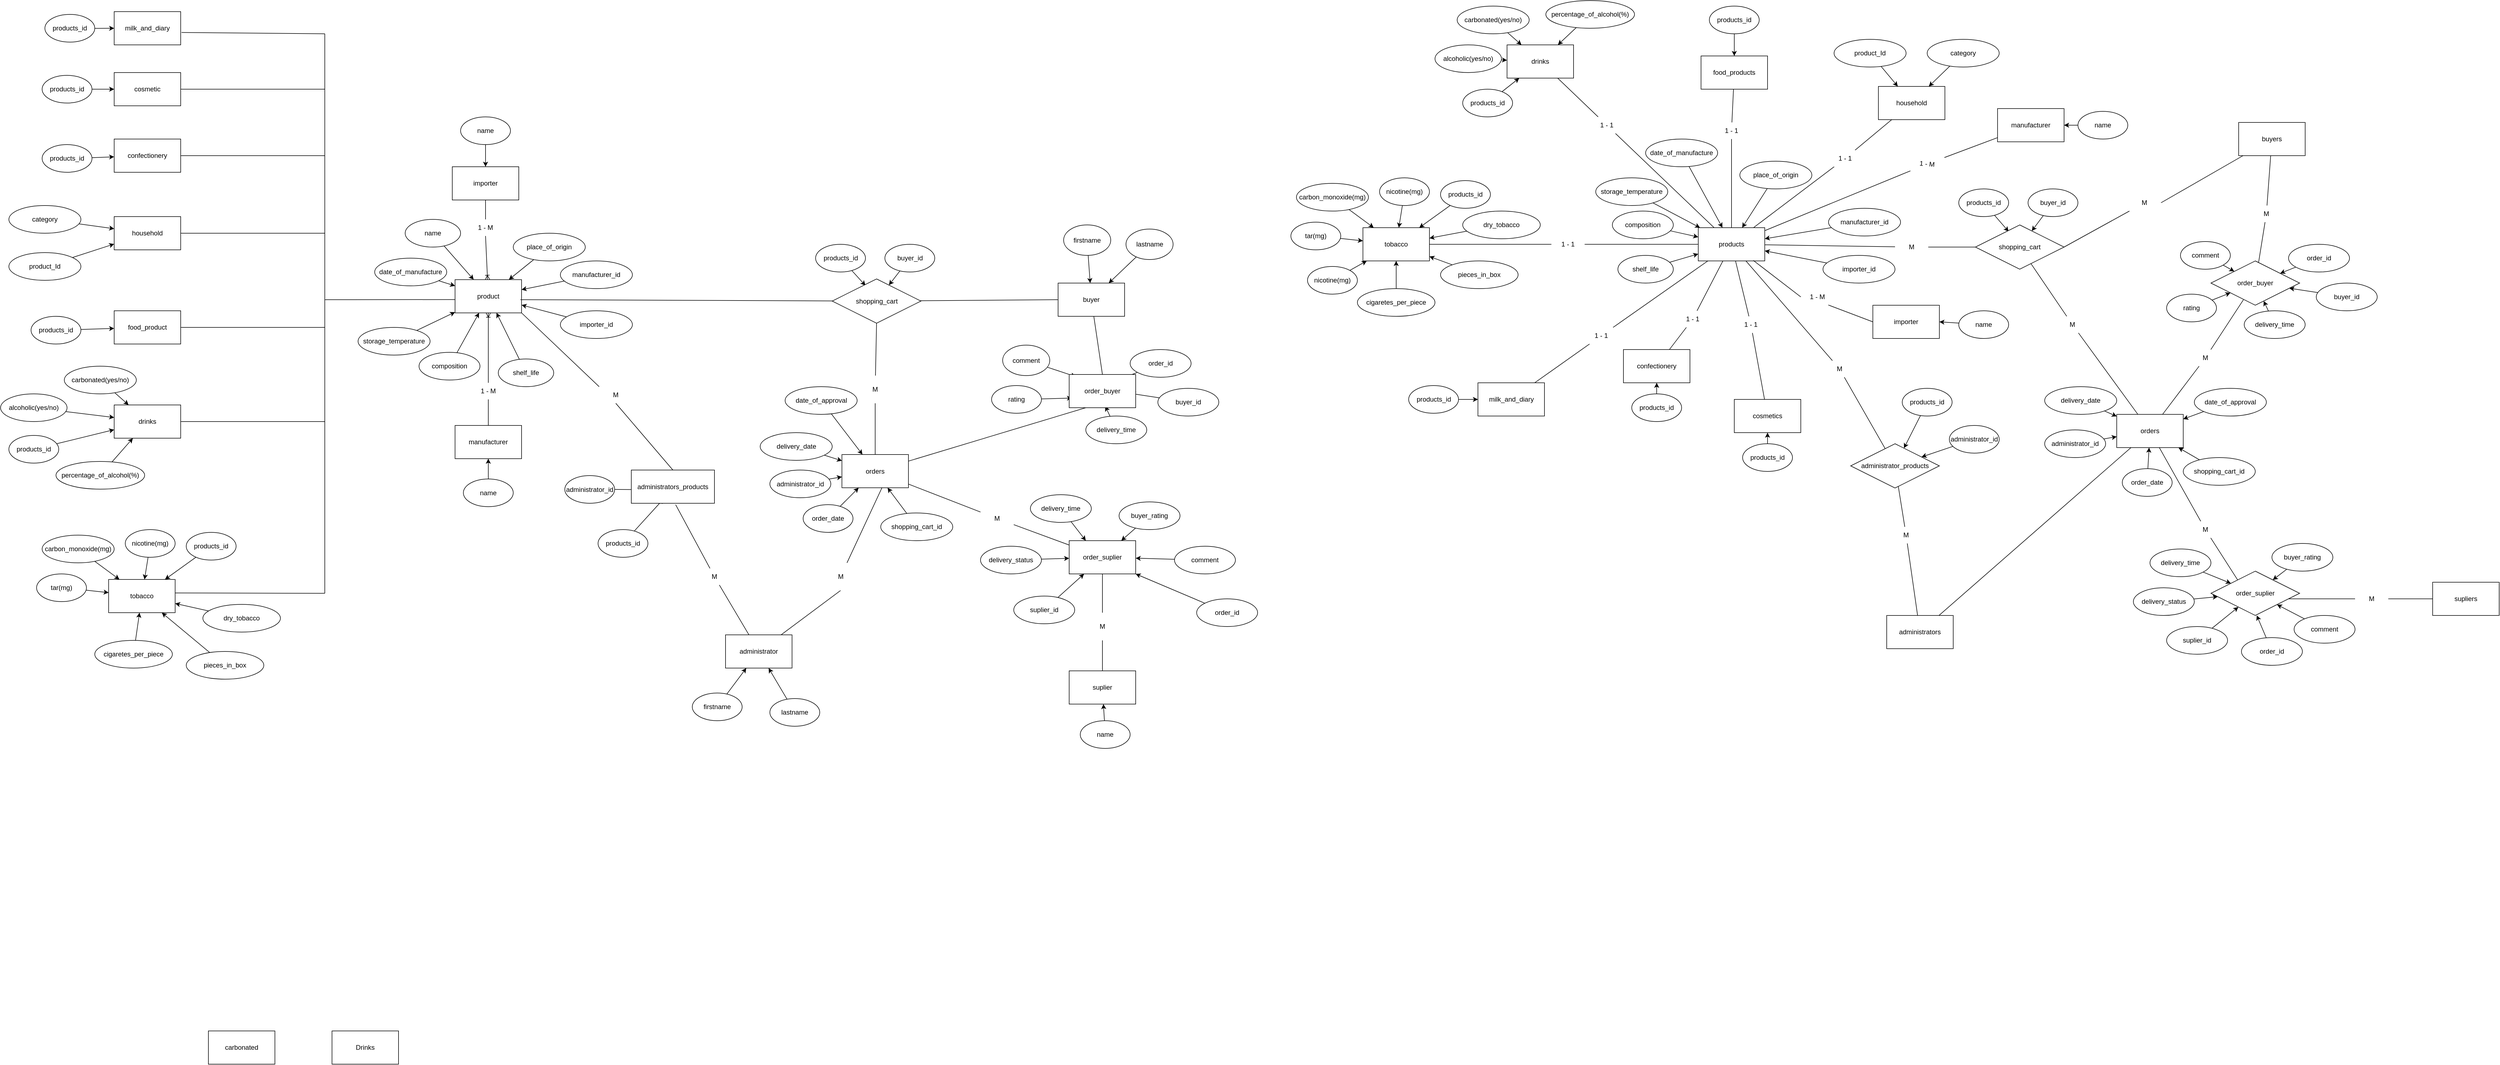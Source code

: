<mxfile>
    <diagram id="aIZI33TAVfBhSstNvfGF" name="Page-1">
        <mxGraphModel dx="3797" dy="678" grid="1" gridSize="10" guides="1" tooltips="1" connect="1" arrows="1" fold="1" page="1" pageScale="1" pageWidth="2336" pageHeight="1654" math="0" shadow="0">
            <root>
                <mxCell id="0"/>
                <mxCell id="1" parent="0"/>
                <mxCell id="2" value="products" style="rounded=0;whiteSpace=wrap;html=1;" parent="1" vertex="1">
                    <mxGeometry x="755" y="470" width="120" height="60" as="geometry"/>
                </mxCell>
                <mxCell id="65" style="edgeStyle=none;html=1;" parent="1" source="3" target="11" edge="1">
                    <mxGeometry relative="1" as="geometry"/>
                </mxCell>
                <mxCell id="3" value="products_id" style="ellipse;whiteSpace=wrap;html=1;" parent="1" vertex="1">
                    <mxGeometry x="775" y="70" width="90" height="50" as="geometry"/>
                </mxCell>
                <mxCell id="46" style="edgeStyle=none;html=1;" parent="1" source="4" target="2" edge="1">
                    <mxGeometry relative="1" as="geometry"/>
                </mxCell>
                <mxCell id="4" value="date_of_manufacture" style="ellipse;whiteSpace=wrap;html=1;" parent="1" vertex="1">
                    <mxGeometry x="660" y="310" width="130" height="50" as="geometry"/>
                </mxCell>
                <mxCell id="49" style="edgeStyle=none;html=1;" parent="1" source="5" target="2" edge="1">
                    <mxGeometry relative="1" as="geometry"/>
                </mxCell>
                <mxCell id="5" value="shelf_life" style="ellipse;whiteSpace=wrap;html=1;" parent="1" vertex="1">
                    <mxGeometry x="610" y="520" width="100" height="50" as="geometry"/>
                </mxCell>
                <mxCell id="48" style="edgeStyle=none;html=1;" parent="1" source="6" target="2" edge="1">
                    <mxGeometry relative="1" as="geometry"/>
                </mxCell>
                <mxCell id="6" value="composition" style="ellipse;whiteSpace=wrap;html=1;" parent="1" vertex="1">
                    <mxGeometry x="600" y="440" width="110" height="50" as="geometry"/>
                </mxCell>
                <mxCell id="47" style="edgeStyle=none;html=1;" parent="1" source="7" target="2" edge="1">
                    <mxGeometry relative="1" as="geometry"/>
                </mxCell>
                <mxCell id="7" value="storage_temperature" style="ellipse;whiteSpace=wrap;html=1;" parent="1" vertex="1">
                    <mxGeometry x="570" y="380" width="130" height="50" as="geometry"/>
                </mxCell>
                <mxCell id="52" style="edgeStyle=none;html=1;" parent="1" source="8" target="2" edge="1">
                    <mxGeometry relative="1" as="geometry"/>
                </mxCell>
                <mxCell id="8" value="place_of_origin" style="ellipse;whiteSpace=wrap;html=1;" parent="1" vertex="1">
                    <mxGeometry x="830" y="350" width="130" height="50" as="geometry"/>
                </mxCell>
                <mxCell id="51" style="edgeStyle=none;html=1;" parent="1" source="9" target="2" edge="1">
                    <mxGeometry relative="1" as="geometry"/>
                </mxCell>
                <mxCell id="9" value="manufacturer_id&lt;span style=&quot;color: rgba(0, 0, 0, 0); font-family: monospace; font-size: 0px; text-align: start;&quot;&gt;%3CmxGraphModel%3E%3Croot%3E%3CmxCell%20id%3D%220%22%2F%3E%3CmxCell%20id%3D%221%22%20parent%3D%220%22%2F%3E%3CmxCell%20id%3D%222%22%20value%3D%22place_of_origin%22%20style%3D%22ellipse%3BwhiteSpace%3Dwrap%3Bhtml%3D1%3B%22%20vertex%3D%221%22%20parent%3D%221%22%3E%3CmxGeometry%20x%3D%22520%22%20y%3D%2290%22%20width%3D%22130%22%20height%3D%2250%22%20as%3D%22geometry%22%2F%3E%3C%2FmxCell%3E%3C%2Froot%3E%3C%2FmxGraphModel%3E&lt;/span&gt;" style="ellipse;whiteSpace=wrap;html=1;" parent="1" vertex="1">
                    <mxGeometry x="990" y="435" width="130" height="50" as="geometry"/>
                </mxCell>
                <mxCell id="50" style="edgeStyle=none;html=1;" parent="1" source="10" target="2" edge="1">
                    <mxGeometry relative="1" as="geometry"/>
                </mxCell>
                <mxCell id="10" value="importer_id" style="ellipse;whiteSpace=wrap;html=1;" parent="1" vertex="1">
                    <mxGeometry x="980" y="520" width="130" height="50" as="geometry"/>
                </mxCell>
                <mxCell id="11" value="food_products" style="rounded=0;whiteSpace=wrap;html=1;" parent="1" vertex="1">
                    <mxGeometry x="760" y="160" width="120" height="60" as="geometry"/>
                </mxCell>
                <mxCell id="13" value="drinks" style="rounded=0;whiteSpace=wrap;html=1;" parent="1" vertex="1">
                    <mxGeometry x="410" y="140" width="120" height="60" as="geometry"/>
                </mxCell>
                <mxCell id="61" style="edgeStyle=none;html=1;" parent="1" source="14" target="13" edge="1">
                    <mxGeometry relative="1" as="geometry"/>
                </mxCell>
                <mxCell id="14" value="products_id" style="ellipse;whiteSpace=wrap;html=1;" parent="1" vertex="1">
                    <mxGeometry x="330" y="220" width="90" height="50" as="geometry"/>
                </mxCell>
                <mxCell id="62" style="edgeStyle=none;html=1;" parent="1" source="15" target="13" edge="1">
                    <mxGeometry relative="1" as="geometry"/>
                </mxCell>
                <mxCell id="15" value="alcoholic(yes/no)" style="ellipse;whiteSpace=wrap;html=1;" parent="1" vertex="1">
                    <mxGeometry x="280" y="140" width="120" height="50" as="geometry"/>
                </mxCell>
                <mxCell id="63" style="edgeStyle=none;html=1;" parent="1" source="16" target="13" edge="1">
                    <mxGeometry relative="1" as="geometry"/>
                </mxCell>
                <mxCell id="16" value="carbonated(yes/no)" style="ellipse;whiteSpace=wrap;html=1;" parent="1" vertex="1">
                    <mxGeometry x="320" y="70" width="130" height="50" as="geometry"/>
                </mxCell>
                <mxCell id="64" style="edgeStyle=none;html=1;" parent="1" source="17" target="13" edge="1">
                    <mxGeometry relative="1" as="geometry"/>
                </mxCell>
                <mxCell id="17" value="percentage_of_alcohol(%)" style="ellipse;whiteSpace=wrap;html=1;" parent="1" vertex="1">
                    <mxGeometry x="480" y="60" width="160" height="50" as="geometry"/>
                </mxCell>
                <mxCell id="18" value="tobacco" style="rounded=0;whiteSpace=wrap;html=1;" parent="1" vertex="1">
                    <mxGeometry x="150" y="470" width="120" height="60" as="geometry"/>
                </mxCell>
                <mxCell id="57" style="edgeStyle=none;html=1;" parent="1" source="19" target="18" edge="1">
                    <mxGeometry relative="1" as="geometry"/>
                </mxCell>
                <mxCell id="19" value="nicotine(mg)" style="ellipse;whiteSpace=wrap;html=1;" parent="1" vertex="1">
                    <mxGeometry x="50" y="540" width="90" height="50" as="geometry"/>
                </mxCell>
                <mxCell id="56" style="edgeStyle=none;html=1;" parent="1" source="20" target="18" edge="1">
                    <mxGeometry relative="1" as="geometry"/>
                </mxCell>
                <mxCell id="20" value="tar(mg)" style="ellipse;whiteSpace=wrap;html=1;" parent="1" vertex="1">
                    <mxGeometry x="20" y="460" width="90" height="50" as="geometry"/>
                </mxCell>
                <mxCell id="55" style="edgeStyle=none;html=1;" parent="1" source="21" target="18" edge="1">
                    <mxGeometry relative="1" as="geometry"/>
                </mxCell>
                <mxCell id="21" value="carbon_monoxide(mg)" style="ellipse;whiteSpace=wrap;html=1;" parent="1" vertex="1">
                    <mxGeometry x="30" y="390" width="130" height="50" as="geometry"/>
                </mxCell>
                <mxCell id="54" style="edgeStyle=none;html=1;" parent="1" source="22" target="18" edge="1">
                    <mxGeometry relative="1" as="geometry"/>
                </mxCell>
                <mxCell id="22" value="nicotine(mg)" style="ellipse;whiteSpace=wrap;html=1;" parent="1" vertex="1">
                    <mxGeometry x="180" y="380" width="90" height="50" as="geometry"/>
                </mxCell>
                <mxCell id="58" style="edgeStyle=none;html=1;" parent="1" source="23" target="18" edge="1">
                    <mxGeometry relative="1" as="geometry"/>
                </mxCell>
                <mxCell id="23" value="cigaretes_per_piece" style="ellipse;whiteSpace=wrap;html=1;" parent="1" vertex="1">
                    <mxGeometry x="140" y="580" width="140" height="50" as="geometry"/>
                </mxCell>
                <mxCell id="59" style="edgeStyle=none;html=1;" parent="1" source="24" target="18" edge="1">
                    <mxGeometry relative="1" as="geometry"/>
                </mxCell>
                <mxCell id="24" value="pieces_in_box" style="ellipse;whiteSpace=wrap;html=1;" parent="1" vertex="1">
                    <mxGeometry x="290" y="530" width="140" height="50" as="geometry"/>
                </mxCell>
                <mxCell id="60" style="edgeStyle=none;html=1;" parent="1" source="25" target="18" edge="1">
                    <mxGeometry relative="1" as="geometry"/>
                </mxCell>
                <mxCell id="25" value="dry_tobacco" style="ellipse;whiteSpace=wrap;html=1;" parent="1" vertex="1">
                    <mxGeometry x="330" y="440" width="140" height="50" as="geometry"/>
                </mxCell>
                <mxCell id="27" value="milk_and_diary" style="rounded=0;whiteSpace=wrap;html=1;" parent="1" vertex="1">
                    <mxGeometry x="357.5" y="750" width="120" height="60" as="geometry"/>
                </mxCell>
                <mxCell id="53" style="edgeStyle=none;html=1;" parent="1" source="28" target="18" edge="1">
                    <mxGeometry relative="1" as="geometry"/>
                </mxCell>
                <mxCell id="28" value="products_id" style="ellipse;whiteSpace=wrap;html=1;" parent="1" vertex="1">
                    <mxGeometry x="290" y="385" width="90" height="50" as="geometry"/>
                </mxCell>
                <mxCell id="294" style="edgeStyle=none;html=1;" parent="1" source="29" target="27" edge="1">
                    <mxGeometry relative="1" as="geometry"/>
                </mxCell>
                <mxCell id="29" value="products_id" style="ellipse;whiteSpace=wrap;html=1;" parent="1" vertex="1">
                    <mxGeometry x="232.5" y="755" width="90" height="50" as="geometry"/>
                </mxCell>
                <mxCell id="30" value="confectionery" style="rounded=0;whiteSpace=wrap;html=1;" parent="1" vertex="1">
                    <mxGeometry x="620" y="690" width="120" height="60" as="geometry"/>
                </mxCell>
                <mxCell id="70" style="edgeStyle=none;html=1;" parent="1" source="31" target="30" edge="1">
                    <mxGeometry relative="1" as="geometry"/>
                </mxCell>
                <mxCell id="31" value="products_id" style="ellipse;whiteSpace=wrap;html=1;" parent="1" vertex="1">
                    <mxGeometry x="635" y="770" width="90" height="50" as="geometry"/>
                </mxCell>
                <mxCell id="32" value="cosmetics" style="rounded=0;whiteSpace=wrap;html=1;" parent="1" vertex="1">
                    <mxGeometry x="820" y="780" width="120" height="60" as="geometry"/>
                </mxCell>
                <mxCell id="71" style="edgeStyle=none;html=1;" parent="1" source="33" target="32" edge="1">
                    <mxGeometry relative="1" as="geometry"/>
                </mxCell>
                <mxCell id="33" value="products_id" style="ellipse;whiteSpace=wrap;html=1;" parent="1" vertex="1">
                    <mxGeometry x="835" y="860" width="90" height="50" as="geometry"/>
                </mxCell>
                <mxCell id="34" value="household" style="rounded=0;whiteSpace=wrap;html=1;" parent="1" vertex="1">
                    <mxGeometry x="1080" y="215" width="120" height="60" as="geometry"/>
                </mxCell>
                <mxCell id="66" style="edgeStyle=none;html=1;" parent="1" source="35" target="34" edge="1">
                    <mxGeometry relative="1" as="geometry"/>
                </mxCell>
                <mxCell id="35" value="product_Id" style="ellipse;whiteSpace=wrap;html=1;" parent="1" vertex="1">
                    <mxGeometry x="1000" y="130" width="130" height="50" as="geometry"/>
                </mxCell>
                <mxCell id="67" style="edgeStyle=none;html=1;" parent="1" source="36" target="34" edge="1">
                    <mxGeometry relative="1" as="geometry"/>
                </mxCell>
                <mxCell id="36" value="category" style="ellipse;whiteSpace=wrap;html=1;" parent="1" vertex="1">
                    <mxGeometry x="1168" y="130" width="130" height="50" as="geometry"/>
                </mxCell>
                <mxCell id="37" value="" style="endArrow=none;html=1;startArrow=none;" parent="1" source="82" target="11" edge="1">
                    <mxGeometry width="50" height="50" relative="1" as="geometry">
                        <mxPoint x="820" y="360" as="sourcePoint"/>
                        <mxPoint x="870" y="310" as="targetPoint"/>
                    </mxGeometry>
                </mxCell>
                <mxCell id="38" value="" style="endArrow=none;html=1;startArrow=none;" parent="1" source="84" target="34" edge="1">
                    <mxGeometry width="50" height="50" relative="1" as="geometry">
                        <mxPoint x="825.484" y="480" as="sourcePoint"/>
                        <mxPoint x="829.516" y="230" as="targetPoint"/>
                    </mxGeometry>
                </mxCell>
                <mxCell id="39" value="" style="endArrow=none;html=1;startArrow=none;" parent="1" source="80" target="13" edge="1">
                    <mxGeometry width="50" height="50" relative="1" as="geometry">
                        <mxPoint x="863.235" y="480" as="sourcePoint"/>
                        <mxPoint x="1111.765" y="285" as="targetPoint"/>
                    </mxGeometry>
                </mxCell>
                <mxCell id="40" value="" style="endArrow=none;html=1;exitX=0;exitY=0.5;exitDx=0;exitDy=0;startArrow=none;" parent="1" source="72" target="18" edge="1">
                    <mxGeometry width="50" height="50" relative="1" as="geometry">
                        <mxPoint x="793.636" y="480" as="sourcePoint"/>
                        <mxPoint x="511.364" y="210" as="targetPoint"/>
                    </mxGeometry>
                </mxCell>
                <mxCell id="41" value="" style="endArrow=none;html=1;startArrow=none;" parent="1" source="73" target="27" edge="1">
                    <mxGeometry width="50" height="50" relative="1" as="geometry">
                        <mxPoint x="765" y="510" as="sourcePoint"/>
                        <mxPoint x="280.0" y="510" as="targetPoint"/>
                    </mxGeometry>
                </mxCell>
                <mxCell id="42" value="" style="endArrow=none;html=1;startArrow=none;" parent="1" source="76" target="30" edge="1">
                    <mxGeometry width="50" height="50" relative="1" as="geometry">
                        <mxPoint x="782.411" y="540" as="sourcePoint"/>
                        <mxPoint x="470.089" y="760" as="targetPoint"/>
                    </mxGeometry>
                </mxCell>
                <mxCell id="44" value="" style="endArrow=none;html=1;startArrow=none;" parent="1" source="78" target="32" edge="1">
                    <mxGeometry width="50" height="50" relative="1" as="geometry">
                        <mxPoint x="812.615" y="540" as="sourcePoint"/>
                        <mxPoint x="702.385" y="807" as="targetPoint"/>
                    </mxGeometry>
                </mxCell>
                <mxCell id="74" value="" style="endArrow=none;html=1;" parent="1" source="2" target="73" edge="1">
                    <mxGeometry width="50" height="50" relative="1" as="geometry">
                        <mxPoint x="772.411" y="530.0" as="sourcePoint"/>
                        <mxPoint x="460.089" y="750" as="targetPoint"/>
                    </mxGeometry>
                </mxCell>
                <mxCell id="73" value="1 - 1" style="text;strokeColor=none;align=center;fillColor=none;html=1;verticalAlign=middle;whiteSpace=wrap;rounded=0;" parent="1" vertex="1">
                    <mxGeometry x="550" y="650" width="60" height="30" as="geometry"/>
                </mxCell>
                <mxCell id="75" value="" style="endArrow=none;html=1;exitX=0;exitY=0.5;exitDx=0;exitDy=0;" parent="1" source="2" target="72" edge="1">
                    <mxGeometry width="50" height="50" relative="1" as="geometry">
                        <mxPoint x="755" y="500.0" as="sourcePoint"/>
                        <mxPoint x="270" y="500.0" as="targetPoint"/>
                    </mxGeometry>
                </mxCell>
                <mxCell id="72" value="1 - 1" style="text;strokeColor=none;align=center;fillColor=none;html=1;verticalAlign=middle;whiteSpace=wrap;rounded=0;" parent="1" vertex="1">
                    <mxGeometry x="490" y="485" width="60" height="30" as="geometry"/>
                </mxCell>
                <mxCell id="77" value="" style="endArrow=none;html=1;" parent="1" source="2" target="76" edge="1">
                    <mxGeometry width="50" height="50" relative="1" as="geometry">
                        <mxPoint x="796.591" y="530.0" as="sourcePoint"/>
                        <mxPoint x="698.409" y="690" as="targetPoint"/>
                    </mxGeometry>
                </mxCell>
                <mxCell id="76" value="1 - 1" style="text;strokeColor=none;align=center;fillColor=none;html=1;verticalAlign=middle;whiteSpace=wrap;rounded=0;" parent="1" vertex="1">
                    <mxGeometry x="715" y="620" width="60" height="30" as="geometry"/>
                </mxCell>
                <mxCell id="79" value="" style="endArrow=none;html=1;" parent="1" source="2" target="78" edge="1">
                    <mxGeometry width="50" height="50" relative="1" as="geometry">
                        <mxPoint x="821.29" y="530.0" as="sourcePoint"/>
                        <mxPoint x="873.71" y="780" as="targetPoint"/>
                    </mxGeometry>
                </mxCell>
                <mxCell id="78" value="1 - 1" style="text;strokeColor=none;align=center;fillColor=none;html=1;verticalAlign=middle;whiteSpace=wrap;rounded=0;" parent="1" vertex="1">
                    <mxGeometry x="820" y="630" width="60" height="30" as="geometry"/>
                </mxCell>
                <mxCell id="81" value="" style="endArrow=none;html=1;" parent="1" source="2" target="80" edge="1">
                    <mxGeometry width="50" height="50" relative="1" as="geometry">
                        <mxPoint x="783.636" y="470" as="sourcePoint"/>
                        <mxPoint x="501.364" y="200" as="targetPoint"/>
                    </mxGeometry>
                </mxCell>
                <mxCell id="80" value="1 - 1" style="text;strokeColor=none;align=center;fillColor=none;html=1;verticalAlign=middle;whiteSpace=wrap;rounded=0;" parent="1" vertex="1">
                    <mxGeometry x="560" y="270" width="60" height="30" as="geometry"/>
                </mxCell>
                <mxCell id="83" value="" style="endArrow=none;html=1;" parent="1" source="2" target="82" edge="1">
                    <mxGeometry width="50" height="50" relative="1" as="geometry">
                        <mxPoint x="815.484" y="470" as="sourcePoint"/>
                        <mxPoint x="819.516" y="220" as="targetPoint"/>
                    </mxGeometry>
                </mxCell>
                <mxCell id="82" value="1 - 1" style="text;strokeColor=none;align=center;fillColor=none;html=1;verticalAlign=middle;whiteSpace=wrap;rounded=0;" parent="1" vertex="1">
                    <mxGeometry x="785" y="280" width="60" height="30" as="geometry"/>
                </mxCell>
                <mxCell id="85" value="" style="endArrow=none;html=1;" parent="1" source="2" target="84" edge="1">
                    <mxGeometry width="50" height="50" relative="1" as="geometry">
                        <mxPoint x="853.235" y="470" as="sourcePoint"/>
                        <mxPoint x="1101.765" y="275" as="targetPoint"/>
                    </mxGeometry>
                </mxCell>
                <mxCell id="84" value="1 - 1" style="text;strokeColor=none;align=center;fillColor=none;html=1;verticalAlign=middle;whiteSpace=wrap;rounded=0;" parent="1" vertex="1">
                    <mxGeometry x="990" y="330" width="60" height="30" as="geometry"/>
                </mxCell>
                <mxCell id="87" value="administrators" style="rounded=0;whiteSpace=wrap;html=1;" parent="1" vertex="1">
                    <mxGeometry x="1095" y="1170" width="120" height="60" as="geometry"/>
                </mxCell>
                <mxCell id="89" value="" style="endArrow=none;html=1;startArrow=none;" parent="1" source="93" target="2" edge="1">
                    <mxGeometry width="50" height="50" relative="1" as="geometry">
                        <mxPoint x="940" y="720" as="sourcePoint"/>
                        <mxPoint x="990" y="670" as="targetPoint"/>
                    </mxGeometry>
                </mxCell>
                <mxCell id="90" value="" style="endArrow=none;html=1;startArrow=none;" parent="1" source="88" target="91" edge="1">
                    <mxGeometry width="50" height="50" relative="1" as="geometry">
                        <mxPoint x="1236.707" y="880.0" as="sourcePoint"/>
                        <mxPoint x="848.293" y="530.0" as="targetPoint"/>
                    </mxGeometry>
                </mxCell>
                <mxCell id="91" value="administrator_products" style="rhombus;whiteSpace=wrap;html=1;" parent="1" vertex="1">
                    <mxGeometry x="1030" y="860" width="160" height="80" as="geometry"/>
                </mxCell>
                <mxCell id="92" value="" style="endArrow=none;html=1;" parent="1" source="87" target="88" edge="1">
                    <mxGeometry width="50" height="50" relative="1" as="geometry">
                        <mxPoint x="1240" y="880.0" as="sourcePoint"/>
                        <mxPoint x="1106.667" y="746.667" as="targetPoint"/>
                    </mxGeometry>
                </mxCell>
                <mxCell id="88" value="M" style="text;strokeColor=none;align=center;fillColor=none;html=1;verticalAlign=middle;whiteSpace=wrap;rounded=0;" parent="1" vertex="1">
                    <mxGeometry x="1100" y="1010" width="60" height="30" as="geometry"/>
                </mxCell>
                <mxCell id="94" value="" style="endArrow=none;html=1;startArrow=none;" parent="1" source="91" target="93" edge="1">
                    <mxGeometry width="50" height="50" relative="1" as="geometry">
                        <mxPoint x="1049.929" y="695.035" as="sourcePoint"/>
                        <mxPoint x="851.136" y="530.0" as="targetPoint"/>
                    </mxGeometry>
                </mxCell>
                <mxCell id="93" value="M" style="text;strokeColor=none;align=center;fillColor=none;html=1;verticalAlign=middle;whiteSpace=wrap;rounded=0;" parent="1" vertex="1">
                    <mxGeometry x="980" y="710" width="60" height="30" as="geometry"/>
                </mxCell>
                <mxCell id="97" style="edgeStyle=none;html=1;" parent="1" source="95" target="91" edge="1">
                    <mxGeometry relative="1" as="geometry"/>
                </mxCell>
                <mxCell id="95" value="products_id" style="ellipse;whiteSpace=wrap;html=1;" parent="1" vertex="1">
                    <mxGeometry x="1123" y="760" width="90" height="50" as="geometry"/>
                </mxCell>
                <mxCell id="98" style="edgeStyle=none;html=1;" parent="1" source="96" target="91" edge="1">
                    <mxGeometry relative="1" as="geometry"/>
                </mxCell>
                <mxCell id="96" value="administrator_id" style="ellipse;whiteSpace=wrap;html=1;" parent="1" vertex="1">
                    <mxGeometry x="1208" y="827" width="90" height="50" as="geometry"/>
                </mxCell>
                <mxCell id="100" value="buyers" style="rounded=0;whiteSpace=wrap;html=1;" parent="1" vertex="1">
                    <mxGeometry x="1730" y="280" width="120" height="60" as="geometry"/>
                </mxCell>
                <mxCell id="101" value="" style="endArrow=none;html=1;startArrow=none;entryX=0;entryY=0.5;entryDx=0;entryDy=0;" parent="1" source="104" target="169" edge="1">
                    <mxGeometry width="50" height="50" relative="1" as="geometry">
                        <mxPoint x="1340" y="590" as="sourcePoint"/>
                        <mxPoint x="1280" y="510" as="targetPoint"/>
                    </mxGeometry>
                </mxCell>
                <mxCell id="102" value="" style="endArrow=none;html=1;exitX=1;exitY=0.5;exitDx=0;exitDy=0;startArrow=none;" parent="1" source="106" target="100" edge="1">
                    <mxGeometry width="50" height="50" relative="1" as="geometry">
                        <mxPoint x="1420" y="500" as="sourcePoint"/>
                        <mxPoint x="1360" y="510" as="targetPoint"/>
                    </mxGeometry>
                </mxCell>
                <mxCell id="105" value="" style="endArrow=none;html=1;" parent="1" source="2" target="104" edge="1">
                    <mxGeometry width="50" height="50" relative="1" as="geometry">
                        <mxPoint x="875" y="500" as="sourcePoint"/>
                        <mxPoint x="1280" y="500" as="targetPoint"/>
                    </mxGeometry>
                </mxCell>
                <mxCell id="104" value="M" style="text;strokeColor=none;align=center;fillColor=none;html=1;verticalAlign=middle;whiteSpace=wrap;rounded=0;" parent="1" vertex="1">
                    <mxGeometry x="1110" y="490" width="60" height="30" as="geometry"/>
                </mxCell>
                <mxCell id="107" value="" style="endArrow=none;html=1;exitX=1;exitY=0.5;exitDx=0;exitDy=0;" parent="1" source="169" target="106" edge="1">
                    <mxGeometry width="50" height="50" relative="1" as="geometry">
                        <mxPoint x="1400" y="500" as="sourcePoint"/>
                        <mxPoint x="1650" y="500" as="targetPoint"/>
                    </mxGeometry>
                </mxCell>
                <mxCell id="106" value="M" style="text;strokeColor=none;align=center;fillColor=none;html=1;verticalAlign=middle;whiteSpace=wrap;rounded=0;" parent="1" vertex="1">
                    <mxGeometry x="1530" y="410" width="60" height="30" as="geometry"/>
                </mxCell>
                <mxCell id="110" style="edgeStyle=none;html=1;entryX=0.375;entryY=0.15;entryDx=0;entryDy=0;entryPerimeter=0;" parent="1" source="109" target="169" edge="1">
                    <mxGeometry relative="1" as="geometry">
                        <mxPoint x="1312" y="470" as="targetPoint"/>
                    </mxGeometry>
                </mxCell>
                <mxCell id="109" value="products_id" style="ellipse;whiteSpace=wrap;html=1;" parent="1" vertex="1">
                    <mxGeometry x="1225" y="400" width="90" height="50" as="geometry"/>
                </mxCell>
                <mxCell id="112" style="edgeStyle=none;html=1;" parent="1" source="111" target="169" edge="1">
                    <mxGeometry relative="1" as="geometry">
                        <mxPoint x="1362" y="470" as="targetPoint"/>
                    </mxGeometry>
                </mxCell>
                <mxCell id="111" value="buyer_id" style="ellipse;whiteSpace=wrap;html=1;" parent="1" vertex="1">
                    <mxGeometry x="1350" y="400" width="90" height="50" as="geometry"/>
                </mxCell>
                <mxCell id="113" value="supliers" style="rounded=0;whiteSpace=wrap;html=1;" parent="1" vertex="1">
                    <mxGeometry x="2080" y="1110" width="120" height="60" as="geometry"/>
                </mxCell>
                <mxCell id="114" value="orders" style="rounded=0;whiteSpace=wrap;html=1;" parent="1" vertex="1">
                    <mxGeometry x="1510" y="807" width="120" height="60" as="geometry"/>
                </mxCell>
                <mxCell id="126" style="edgeStyle=none;html=1;" parent="1" source="115" target="114" edge="1">
                    <mxGeometry relative="1" as="geometry"/>
                </mxCell>
                <mxCell id="115" value="administrator_id" style="ellipse;whiteSpace=wrap;html=1;" parent="1" vertex="1">
                    <mxGeometry x="1380" y="835" width="110" height="50" as="geometry"/>
                </mxCell>
                <mxCell id="127" style="edgeStyle=none;html=1;" parent="1" source="116" target="114" edge="1">
                    <mxGeometry relative="1" as="geometry"/>
                </mxCell>
                <mxCell id="116" value="order_date" style="ellipse;whiteSpace=wrap;html=1;" parent="1" vertex="1">
                    <mxGeometry x="1520" y="905" width="90" height="50" as="geometry"/>
                </mxCell>
                <mxCell id="129" style="edgeStyle=none;html=1;" parent="1" source="117" target="114" edge="1">
                    <mxGeometry relative="1" as="geometry"/>
                </mxCell>
                <mxCell id="117" value="date_of_approval" style="ellipse;whiteSpace=wrap;html=1;" parent="1" vertex="1">
                    <mxGeometry x="1650" y="760" width="130" height="50" as="geometry"/>
                </mxCell>
                <mxCell id="125" style="edgeStyle=none;html=1;" parent="1" source="119" target="114" edge="1">
                    <mxGeometry relative="1" as="geometry"/>
                </mxCell>
                <mxCell id="119" value="delivery_date" style="ellipse;whiteSpace=wrap;html=1;" parent="1" vertex="1">
                    <mxGeometry x="1380" y="757" width="130" height="50" as="geometry"/>
                </mxCell>
                <mxCell id="120" value="" style="endArrow=none;html=1;" parent="1" source="87" target="114" edge="1">
                    <mxGeometry width="50" height="50" relative="1" as="geometry">
                        <mxPoint x="1570" y="770" as="sourcePoint"/>
                        <mxPoint x="1620" y="720" as="targetPoint"/>
                    </mxGeometry>
                </mxCell>
                <mxCell id="121" value="" style="endArrow=none;html=1;startArrow=none;" parent="1" source="173" target="114" edge="1">
                    <mxGeometry width="50" height="50" relative="1" as="geometry">
                        <mxPoint x="1470.185" y="690" as="sourcePoint"/>
                        <mxPoint x="1560" y="920" as="targetPoint"/>
                    </mxGeometry>
                </mxCell>
                <mxCell id="122" value="" style="endArrow=none;html=1;startArrow=none;" parent="1" source="167" target="114" edge="1">
                    <mxGeometry width="50" height="50" relative="1" as="geometry">
                        <mxPoint x="1369.756" y="540" as="sourcePoint"/>
                        <mxPoint x="1600.244" y="890" as="targetPoint"/>
                    </mxGeometry>
                </mxCell>
                <mxCell id="128" style="edgeStyle=none;html=1;" parent="1" source="123" target="114" edge="1">
                    <mxGeometry relative="1" as="geometry"/>
                </mxCell>
                <mxCell id="123" value="shopping_cart_id" style="ellipse;whiteSpace=wrap;html=1;" parent="1" vertex="1">
                    <mxGeometry x="1630" y="885" width="130" height="50" as="geometry"/>
                </mxCell>
                <mxCell id="133" value="" style="endArrow=none;html=1;startArrow=none;" parent="1" source="165" edge="1">
                    <mxGeometry width="50" height="50" relative="1" as="geometry">
                        <mxPoint x="2120" y="839.705" as="sourcePoint"/>
                        <mxPoint x="1810" y="1140" as="targetPoint"/>
                    </mxGeometry>
                </mxCell>
                <mxCell id="142" style="edgeStyle=none;html=1;" parent="1" source="134" target="176" edge="1">
                    <mxGeometry relative="1" as="geometry">
                        <mxPoint x="1712" y="1170" as="targetPoint"/>
                    </mxGeometry>
                </mxCell>
                <mxCell id="134" value="suplier_id&lt;span style=&quot;color: rgba(0, 0, 0, 0); font-family: monospace; font-size: 0px; text-align: start;&quot;&gt;%3CmxGraphModel%3E%3Croot%3E%3CmxCell%20id%3D%220%22%2F%3E%3CmxCell%20id%3D%221%22%20parent%3D%220%22%2F%3E%3CmxCell%20id%3D%222%22%20value%3D%22administrator_id%22%20style%3D%22ellipse%3BwhiteSpace%3Dwrap%3Bhtml%3D1%3B%22%20vertex%3D%221%22%20parent%3D%221%22%3E%3CmxGeometry%20x%3D%221380%22%20y%3D%22835%22%20width%3D%22110%22%20height%3D%2250%22%20as%3D%22geometry%22%2F%3E%3C%2FmxCell%3E%3C%2Froot%3E%3C%2FmxGraphModel%3E&lt;/span&gt;" style="ellipse;whiteSpace=wrap;html=1;" parent="1" vertex="1">
                    <mxGeometry x="1600" y="1190" width="110" height="50" as="geometry"/>
                </mxCell>
                <mxCell id="141" style="edgeStyle=none;html=1;" parent="1" source="135" edge="1">
                    <mxGeometry relative="1" as="geometry">
                        <mxPoint x="1762.632" y="1170" as="targetPoint"/>
                    </mxGeometry>
                </mxCell>
                <mxCell id="135" value="order_id" style="ellipse;whiteSpace=wrap;html=1;" parent="1" vertex="1">
                    <mxGeometry x="1735" y="1210" width="110" height="50" as="geometry"/>
                </mxCell>
                <mxCell id="143" style="edgeStyle=none;html=1;" parent="1" source="136" target="176" edge="1">
                    <mxGeometry relative="1" as="geometry">
                        <mxPoint x="1690" y="1141.935" as="targetPoint"/>
                    </mxGeometry>
                </mxCell>
                <mxCell id="136" value="delivery_status" style="ellipse;whiteSpace=wrap;html=1;" parent="1" vertex="1">
                    <mxGeometry x="1540" y="1120" width="110" height="50" as="geometry"/>
                </mxCell>
                <mxCell id="144" style="edgeStyle=none;html=1;" parent="1" source="137" target="176" edge="1">
                    <mxGeometry relative="1" as="geometry">
                        <mxPoint x="1692.308" y="1110" as="targetPoint"/>
                    </mxGeometry>
                </mxCell>
                <mxCell id="137" value="delivery_time" style="ellipse;whiteSpace=wrap;html=1;" parent="1" vertex="1">
                    <mxGeometry x="1570" y="1050" width="110" height="50" as="geometry"/>
                </mxCell>
                <mxCell id="177" style="edgeStyle=none;html=1;" parent="1" source="138" target="176" edge="1">
                    <mxGeometry relative="1" as="geometry"/>
                </mxCell>
                <mxCell id="138" value="buyer_rating" style="ellipse;whiteSpace=wrap;html=1;" parent="1" vertex="1">
                    <mxGeometry x="1790" y="1040" width="110" height="50" as="geometry"/>
                </mxCell>
                <mxCell id="140" style="edgeStyle=none;html=1;" parent="1" source="139" target="176" edge="1">
                    <mxGeometry relative="1" as="geometry">
                        <mxPoint x="1810" y="1154.483" as="targetPoint"/>
                    </mxGeometry>
                </mxCell>
                <mxCell id="139" value="comment" style="ellipse;whiteSpace=wrap;html=1;" parent="1" vertex="1">
                    <mxGeometry x="1830" y="1170" width="110" height="50" as="geometry"/>
                </mxCell>
                <mxCell id="146" value="" style="endArrow=none;html=1;startArrow=none;" parent="1" source="180" edge="1">
                    <mxGeometry width="50" height="50" relative="1" as="geometry">
                        <mxPoint x="1760" y="750" as="sourcePoint"/>
                        <mxPoint x="1738.652" y="600" as="targetPoint"/>
                    </mxGeometry>
                </mxCell>
                <mxCell id="183" style="edgeStyle=none;html=1;" parent="1" source="147" target="175" edge="1">
                    <mxGeometry relative="1" as="geometry"/>
                </mxCell>
                <mxCell id="147" value="order_id" style="ellipse;whiteSpace=wrap;html=1;" parent="1" vertex="1">
                    <mxGeometry x="1820" y="500" width="110" height="50" as="geometry"/>
                </mxCell>
                <mxCell id="182" style="edgeStyle=none;html=1;" parent="1" source="148" target="175" edge="1">
                    <mxGeometry relative="1" as="geometry"/>
                </mxCell>
                <mxCell id="148" value="delivery_time" style="ellipse;whiteSpace=wrap;html=1;" parent="1" vertex="1">
                    <mxGeometry x="1740" y="620" width="110" height="50" as="geometry"/>
                </mxCell>
                <mxCell id="185" style="edgeStyle=none;html=1;" parent="1" source="149" target="175" edge="1">
                    <mxGeometry relative="1" as="geometry"/>
                </mxCell>
                <mxCell id="149" value="rating" style="ellipse;whiteSpace=wrap;html=1;" parent="1" vertex="1">
                    <mxGeometry x="1600" y="590" width="90" height="50" as="geometry"/>
                </mxCell>
                <mxCell id="184" style="edgeStyle=none;html=1;" parent="1" source="150" target="175" edge="1">
                    <mxGeometry relative="1" as="geometry"/>
                </mxCell>
                <mxCell id="150" value="comment" style="ellipse;whiteSpace=wrap;html=1;" parent="1" vertex="1">
                    <mxGeometry x="1625" y="495" width="90" height="50" as="geometry"/>
                </mxCell>
                <mxCell id="151" value="" style="endArrow=none;html=1;startArrow=none;" parent="1" source="178" target="100" edge="1">
                    <mxGeometry width="50" height="50" relative="1" as="geometry">
                        <mxPoint x="1772.4" y="420" as="sourcePoint"/>
                        <mxPoint x="1660" y="510" as="targetPoint"/>
                    </mxGeometry>
                </mxCell>
                <mxCell id="166" value="" style="endArrow=none;html=1;" parent="1" source="113" target="165" edge="1">
                    <mxGeometry width="50" height="50" relative="1" as="geometry">
                        <mxPoint x="2080" y="1140" as="sourcePoint"/>
                        <mxPoint x="1810" y="1140" as="targetPoint"/>
                    </mxGeometry>
                </mxCell>
                <mxCell id="165" value="M" style="text;strokeColor=none;align=center;fillColor=none;html=1;verticalAlign=middle;whiteSpace=wrap;rounded=0;" parent="1" vertex="1">
                    <mxGeometry x="1940" y="1125" width="60" height="30" as="geometry"/>
                </mxCell>
                <mxCell id="168" value="" style="endArrow=none;html=1;startArrow=none;" parent="1" target="167" edge="1">
                    <mxGeometry width="50" height="50" relative="1" as="geometry">
                        <mxPoint x="1730.8" y="1110" as="sourcePoint"/>
                        <mxPoint x="1587.822" y="867" as="targetPoint"/>
                    </mxGeometry>
                </mxCell>
                <mxCell id="167" value="M" style="text;strokeColor=none;align=center;fillColor=none;html=1;verticalAlign=middle;whiteSpace=wrap;rounded=0;" parent="1" vertex="1">
                    <mxGeometry x="1640" y="1000" width="60" height="30" as="geometry"/>
                </mxCell>
                <mxCell id="169" value="shopping_cart" style="rhombus;whiteSpace=wrap;html=1;" parent="1" vertex="1">
                    <mxGeometry x="1255" y="465" width="160" height="80" as="geometry"/>
                </mxCell>
                <mxCell id="174" value="" style="endArrow=none;html=1;startArrow=none;" parent="1" source="169" target="173" edge="1">
                    <mxGeometry width="50" height="50" relative="1" as="geometry">
                        <mxPoint x="1355.912" y="534.544" as="sourcePoint"/>
                        <mxPoint x="1548.765" y="807" as="targetPoint"/>
                    </mxGeometry>
                </mxCell>
                <mxCell id="173" value="M" style="text;strokeColor=none;align=center;fillColor=none;html=1;verticalAlign=middle;whiteSpace=wrap;rounded=0;" parent="1" vertex="1">
                    <mxGeometry x="1400" y="630" width="60" height="30" as="geometry"/>
                </mxCell>
                <mxCell id="175" value="order_buyer" style="rhombus;whiteSpace=wrap;html=1;" parent="1" vertex="1">
                    <mxGeometry x="1680" y="530" width="160" height="80" as="geometry"/>
                </mxCell>
                <mxCell id="176" value="order_suplier" style="rhombus;whiteSpace=wrap;html=1;" parent="1" vertex="1">
                    <mxGeometry x="1680" y="1090" width="160" height="80" as="geometry"/>
                </mxCell>
                <mxCell id="179" value="" style="endArrow=none;html=1;startArrow=none;" parent="1" source="175" target="178" edge="1">
                    <mxGeometry width="50" height="50" relative="1" as="geometry">
                        <mxPoint x="1764.364" y="532.182" as="sourcePoint"/>
                        <mxPoint x="1786.538" y="340" as="targetPoint"/>
                    </mxGeometry>
                </mxCell>
                <mxCell id="178" value="M" style="text;strokeColor=none;align=center;fillColor=none;html=1;verticalAlign=middle;whiteSpace=wrap;rounded=0;" parent="1" vertex="1">
                    <mxGeometry x="1750" y="430" width="60" height="30" as="geometry"/>
                </mxCell>
                <mxCell id="181" value="" style="endArrow=none;html=1;" parent="1" source="114" target="180" edge="1">
                    <mxGeometry width="50" height="50" relative="1" as="geometry">
                        <mxPoint x="1591.348" y="807" as="sourcePoint"/>
                        <mxPoint x="1738.652" y="600" as="targetPoint"/>
                    </mxGeometry>
                </mxCell>
                <mxCell id="180" value="M" style="text;strokeColor=none;align=center;fillColor=none;html=1;verticalAlign=middle;whiteSpace=wrap;rounded=0;" parent="1" vertex="1">
                    <mxGeometry x="1640" y="690" width="60" height="30" as="geometry"/>
                </mxCell>
                <mxCell id="365" style="edgeStyle=none;html=1;" parent="1" source="364" target="175" edge="1">
                    <mxGeometry relative="1" as="geometry"/>
                </mxCell>
                <mxCell id="364" value="buyer_id" style="ellipse;whiteSpace=wrap;html=1;" parent="1" vertex="1">
                    <mxGeometry x="1870" y="570" width="110" height="50" as="geometry"/>
                </mxCell>
                <mxCell id="366" value="importer" style="rounded=0;whiteSpace=wrap;html=1;" parent="1" vertex="1">
                    <mxGeometry x="1070" y="610" width="120" height="60" as="geometry"/>
                </mxCell>
                <mxCell id="368" value="" style="edgeStyle=none;html=1;" parent="1" source="367" target="366" edge="1">
                    <mxGeometry relative="1" as="geometry">
                        <Array as="points">
                            <mxPoint x="1190" y="640"/>
                        </Array>
                    </mxGeometry>
                </mxCell>
                <mxCell id="367" value="name" style="ellipse;whiteSpace=wrap;html=1;" parent="1" vertex="1">
                    <mxGeometry x="1225" y="620" width="90" height="50" as="geometry"/>
                </mxCell>
                <mxCell id="370" value="" style="endArrow=none;html=1;exitX=0.828;exitY=0.985;exitDx=0;exitDy=0;exitPerimeter=0;entryX=0;entryY=0.5;entryDx=0;entryDy=0;startArrow=none;" parent="1" source="371" target="366" edge="1">
                    <mxGeometry width="50" height="50" relative="1" as="geometry">
                        <mxPoint x="1130" y="700" as="sourcePoint"/>
                        <mxPoint x="1180" y="650" as="targetPoint"/>
                    </mxGeometry>
                </mxCell>
                <mxCell id="372" value="" style="endArrow=none;html=1;exitX=0.828;exitY=0.985;exitDx=0;exitDy=0;exitPerimeter=0;entryX=0;entryY=0.5;entryDx=0;entryDy=0;" parent="1" source="2" target="371" edge="1">
                    <mxGeometry width="50" height="50" relative="1" as="geometry">
                        <mxPoint x="854.36" y="529.1" as="sourcePoint"/>
                        <mxPoint x="1070" y="640" as="targetPoint"/>
                    </mxGeometry>
                </mxCell>
                <mxCell id="371" value="1 - M" style="text;strokeColor=none;align=center;fillColor=none;html=1;verticalAlign=middle;whiteSpace=wrap;rounded=0;rotation=0;" parent="1" vertex="1">
                    <mxGeometry x="940" y="580" width="60" height="30" as="geometry"/>
                </mxCell>
                <mxCell id="374" value="manufacturer" style="rounded=0;whiteSpace=wrap;html=1;" parent="1" vertex="1">
                    <mxGeometry x="1295" y="255" width="120" height="60" as="geometry"/>
                </mxCell>
                <mxCell id="380" style="edgeStyle=none;html=1;" parent="1" source="376" target="374" edge="1">
                    <mxGeometry relative="1" as="geometry"/>
                </mxCell>
                <mxCell id="376" value="name" style="ellipse;whiteSpace=wrap;html=1;" parent="1" vertex="1">
                    <mxGeometry x="1440" y="260" width="90" height="50" as="geometry"/>
                </mxCell>
                <mxCell id="377" value="" style="endArrow=none;html=1;startArrow=none;" parent="1" source="378" target="374" edge="1">
                    <mxGeometry width="50" height="50" relative="1" as="geometry">
                        <mxPoint x="1100" y="320" as="sourcePoint"/>
                        <mxPoint x="1150" y="270" as="targetPoint"/>
                    </mxGeometry>
                </mxCell>
                <mxCell id="379" value="" style="endArrow=none;html=1;" parent="1" source="2" target="378" edge="1">
                    <mxGeometry width="50" height="50" relative="1" as="geometry">
                        <mxPoint x="875" y="476.111" as="sourcePoint"/>
                        <mxPoint x="1295" y="308.889" as="targetPoint"/>
                    </mxGeometry>
                </mxCell>
                <mxCell id="378" value="1 - M" style="text;strokeColor=none;align=center;fillColor=none;html=1;verticalAlign=middle;whiteSpace=wrap;rounded=0;rotation=5;" parent="1" vertex="1">
                    <mxGeometry x="1138" y="340" width="60" height="30" as="geometry"/>
                </mxCell>
                <mxCell id="382" value="product" style="rounded=0;whiteSpace=wrap;html=1;" parent="1" vertex="1">
                    <mxGeometry x="-1488" y="563.81" width="120" height="60" as="geometry"/>
                </mxCell>
                <mxCell id="383" style="edgeStyle=none;html=1;" parent="1" source="384" target="382" edge="1">
                    <mxGeometry relative="1" as="geometry"/>
                </mxCell>
                <mxCell id="384" value="date_of_manufacture" style="ellipse;whiteSpace=wrap;html=1;" parent="1" vertex="1">
                    <mxGeometry x="-1633" y="525" width="130" height="50" as="geometry"/>
                </mxCell>
                <mxCell id="385" style="edgeStyle=none;html=1;" parent="1" source="386" target="382" edge="1">
                    <mxGeometry relative="1" as="geometry"/>
                </mxCell>
                <mxCell id="386" value="shelf_life" style="ellipse;whiteSpace=wrap;html=1;" parent="1" vertex="1">
                    <mxGeometry x="-1410" y="707" width="100" height="50" as="geometry"/>
                </mxCell>
                <mxCell id="387" style="edgeStyle=none;html=1;" parent="1" source="388" target="382" edge="1">
                    <mxGeometry relative="1" as="geometry"/>
                </mxCell>
                <mxCell id="388" value="composition" style="ellipse;whiteSpace=wrap;html=1;" parent="1" vertex="1">
                    <mxGeometry x="-1553" y="695" width="110" height="50" as="geometry"/>
                </mxCell>
                <mxCell id="389" style="edgeStyle=none;html=1;" parent="1" source="390" target="382" edge="1">
                    <mxGeometry relative="1" as="geometry"/>
                </mxCell>
                <mxCell id="390" value="storage_temperature" style="ellipse;whiteSpace=wrap;html=1;" parent="1" vertex="1">
                    <mxGeometry x="-1663" y="650" width="130" height="50" as="geometry"/>
                </mxCell>
                <mxCell id="391" style="edgeStyle=none;html=1;" parent="1" source="392" target="382" edge="1">
                    <mxGeometry relative="1" as="geometry"/>
                </mxCell>
                <mxCell id="392" value="place_of_origin" style="ellipse;whiteSpace=wrap;html=1;" parent="1" vertex="1">
                    <mxGeometry x="-1383" y="480" width="130" height="50" as="geometry"/>
                </mxCell>
                <mxCell id="393" style="edgeStyle=none;html=1;" parent="1" source="394" target="382" edge="1">
                    <mxGeometry relative="1" as="geometry"/>
                </mxCell>
                <mxCell id="394" value="manufacturer_id&lt;span style=&quot;color: rgba(0, 0, 0, 0); font-family: monospace; font-size: 0px; text-align: start;&quot;&gt;%3CmxGraphModel%3E%3Croot%3E%3CmxCell%20id%3D%220%22%2F%3E%3CmxCell%20id%3D%221%22%20parent%3D%220%22%2F%3E%3CmxCell%20id%3D%222%22%20value%3D%22place_of_origin%22%20style%3D%22ellipse%3BwhiteSpace%3Dwrap%3Bhtml%3D1%3B%22%20vertex%3D%221%22%20parent%3D%221%22%3E%3CmxGeometry%20x%3D%22520%22%20y%3D%2290%22%20width%3D%22130%22%20height%3D%2250%22%20as%3D%22geometry%22%2F%3E%3C%2FmxCell%3E%3C%2Froot%3E%3C%2FmxGraphModel%3E&lt;/span&gt;" style="ellipse;whiteSpace=wrap;html=1;" parent="1" vertex="1">
                    <mxGeometry x="-1298" y="530" width="130" height="50" as="geometry"/>
                </mxCell>
                <mxCell id="395" style="edgeStyle=none;html=1;" parent="1" source="396" target="382" edge="1">
                    <mxGeometry relative="1" as="geometry"/>
                </mxCell>
                <mxCell id="396" value="importer_id" style="ellipse;whiteSpace=wrap;html=1;" parent="1" vertex="1">
                    <mxGeometry x="-1298" y="620" width="130" height="50" as="geometry"/>
                </mxCell>
                <mxCell id="409" value="manufacturer" style="rounded=0;whiteSpace=wrap;html=1;" parent="1" vertex="1">
                    <mxGeometry x="-1488" y="827" width="120" height="60" as="geometry"/>
                </mxCell>
                <mxCell id="412" style="edgeStyle=none;html=1;entryX=0.5;entryY=1;entryDx=0;entryDy=0;" parent="1" source="411" target="409" edge="1">
                    <mxGeometry relative="1" as="geometry">
                        <mxPoint x="-1439.58" y="886.37" as="targetPoint"/>
                    </mxGeometry>
                </mxCell>
                <mxCell id="411" value="name" style="ellipse;whiteSpace=wrap;html=1;" parent="1" vertex="1">
                    <mxGeometry x="-1473" y="923.63" width="90" height="50" as="geometry"/>
                </mxCell>
                <mxCell id="426" value="importer" style="rounded=0;whiteSpace=wrap;html=1;" parent="1" vertex="1">
                    <mxGeometry x="-1493" y="360" width="120" height="60" as="geometry"/>
                </mxCell>
                <mxCell id="431" style="edgeStyle=none;html=1;" parent="1" source="430" target="426" edge="1">
                    <mxGeometry relative="1" as="geometry"/>
                </mxCell>
                <mxCell id="430" value="name" style="ellipse;whiteSpace=wrap;html=1;" parent="1" vertex="1">
                    <mxGeometry x="-1478" y="270" width="90" height="50" as="geometry"/>
                </mxCell>
                <mxCell id="435" value="" style="fontSize=12;html=1;endArrow=ERoneToMany;exitX=0.5;exitY=1;exitDx=0;exitDy=0;startArrow=none;" parent="1" source="500" target="382" edge="1">
                    <mxGeometry width="100" height="100" relative="1" as="geometry">
                        <mxPoint x="-1503" y="490" as="sourcePoint"/>
                        <mxPoint x="-1403" y="390" as="targetPoint"/>
                    </mxGeometry>
                </mxCell>
                <mxCell id="436" value="" style="fontSize=12;html=1;endArrow=ERoneToMany;exitX=0.5;exitY=0;exitDx=0;exitDy=0;entryX=0.5;entryY=1;entryDx=0;entryDy=0;startArrow=none;" parent="1" source="498" target="382" edge="1">
                    <mxGeometry width="100" height="100" relative="1" as="geometry">
                        <mxPoint x="-1423" y="430" as="sourcePoint"/>
                        <mxPoint x="-1418.863" y="573.81" as="targetPoint"/>
                    </mxGeometry>
                </mxCell>
                <mxCell id="439" value="" style="endArrow=none;html=1;elbow=vertical;entryX=0.003;entryY=0.599;entryDx=0;entryDy=0;entryPerimeter=0;" parent="1" target="382" edge="1">
                    <mxGeometry width="50" height="50" relative="1" as="geometry">
                        <mxPoint x="-1723" y="600" as="sourcePoint"/>
                        <mxPoint x="-1553" y="500" as="targetPoint"/>
                    </mxGeometry>
                </mxCell>
                <mxCell id="440" value="" style="endArrow=none;html=1;elbow=vertical;" parent="1" edge="1">
                    <mxGeometry width="50" height="50" relative="1" as="geometry">
                        <mxPoint x="-1723" y="600" as="sourcePoint"/>
                        <mxPoint x="-1723" y="120" as="targetPoint"/>
                    </mxGeometry>
                </mxCell>
                <mxCell id="441" value="cosmetic" style="rounded=0;whiteSpace=wrap;html=1;" parent="1" vertex="1">
                    <mxGeometry x="-2103" y="190" width="120" height="60" as="geometry"/>
                </mxCell>
                <mxCell id="442" style="edgeStyle=none;html=1;" parent="1" source="443" target="441" edge="1">
                    <mxGeometry relative="1" as="geometry"/>
                </mxCell>
                <mxCell id="443" value="products_id" style="ellipse;whiteSpace=wrap;html=1;" parent="1" vertex="1">
                    <mxGeometry x="-2233" y="195" width="90" height="50" as="geometry"/>
                </mxCell>
                <mxCell id="444" style="edgeStyle=none;html=1;" parent="1" source="445" target="446" edge="1">
                    <mxGeometry relative="1" as="geometry"/>
                </mxCell>
                <mxCell id="445" value="products_id" style="ellipse;whiteSpace=wrap;html=1;" parent="1" vertex="1">
                    <mxGeometry x="-2253" y="630" width="90" height="50" as="geometry"/>
                </mxCell>
                <mxCell id="446" value="food_product" style="rounded=0;whiteSpace=wrap;html=1;" parent="1" vertex="1">
                    <mxGeometry x="-2103" y="620" width="120" height="60" as="geometry"/>
                </mxCell>
                <mxCell id="447" value="drinks" style="rounded=0;whiteSpace=wrap;html=1;" parent="1" vertex="1">
                    <mxGeometry x="-2103" y="790" width="120" height="60" as="geometry"/>
                </mxCell>
                <mxCell id="489" style="edgeStyle=none;html=1;elbow=vertical;" parent="1" source="448" target="447" edge="1">
                    <mxGeometry relative="1" as="geometry"/>
                </mxCell>
                <mxCell id="448" value="products_id" style="ellipse;whiteSpace=wrap;html=1;" parent="1" vertex="1">
                    <mxGeometry x="-2293" y="845" width="90" height="50" as="geometry"/>
                </mxCell>
                <mxCell id="488" style="edgeStyle=none;html=1;elbow=vertical;" parent="1" source="449" target="447" edge="1">
                    <mxGeometry relative="1" as="geometry"/>
                </mxCell>
                <mxCell id="449" value="alcoholic(yes/no)" style="ellipse;whiteSpace=wrap;html=1;" parent="1" vertex="1">
                    <mxGeometry x="-2308" y="770" width="120" height="50" as="geometry"/>
                </mxCell>
                <mxCell id="450" style="edgeStyle=none;html=1;" parent="1" source="451" target="447" edge="1">
                    <mxGeometry relative="1" as="geometry"/>
                </mxCell>
                <mxCell id="451" value="carbonated(yes/no)" style="ellipse;whiteSpace=wrap;html=1;" parent="1" vertex="1">
                    <mxGeometry x="-2193" y="720" width="130" height="50" as="geometry"/>
                </mxCell>
                <mxCell id="452" style="edgeStyle=none;html=1;" parent="1" source="453" target="447" edge="1">
                    <mxGeometry relative="1" as="geometry"/>
                </mxCell>
                <mxCell id="453" value="percentage_of_alcohol(%)" style="ellipse;whiteSpace=wrap;html=1;" parent="1" vertex="1">
                    <mxGeometry x="-2208" y="892" width="160" height="50" as="geometry"/>
                </mxCell>
                <mxCell id="454" value="tobacco" style="rounded=0;whiteSpace=wrap;html=1;" parent="1" vertex="1">
                    <mxGeometry x="-2113" y="1105" width="120" height="60" as="geometry"/>
                </mxCell>
                <mxCell id="457" style="edgeStyle=none;html=1;" parent="1" source="458" target="454" edge="1">
                    <mxGeometry relative="1" as="geometry"/>
                </mxCell>
                <mxCell id="458" value="tar(mg)" style="ellipse;whiteSpace=wrap;html=1;" parent="1" vertex="1">
                    <mxGeometry x="-2243" y="1095" width="90" height="50" as="geometry"/>
                </mxCell>
                <mxCell id="459" style="edgeStyle=none;html=1;" parent="1" source="460" target="454" edge="1">
                    <mxGeometry relative="1" as="geometry"/>
                </mxCell>
                <mxCell id="460" value="carbon_monoxide(mg)" style="ellipse;whiteSpace=wrap;html=1;" parent="1" vertex="1">
                    <mxGeometry x="-2233" y="1025" width="130" height="50" as="geometry"/>
                </mxCell>
                <mxCell id="461" style="edgeStyle=none;html=1;" parent="1" source="462" target="454" edge="1">
                    <mxGeometry relative="1" as="geometry"/>
                </mxCell>
                <mxCell id="462" value="nicotine(mg)" style="ellipse;whiteSpace=wrap;html=1;" parent="1" vertex="1">
                    <mxGeometry x="-2083" y="1015" width="90" height="50" as="geometry"/>
                </mxCell>
                <mxCell id="463" style="edgeStyle=none;html=1;" parent="1" source="464" target="454" edge="1">
                    <mxGeometry relative="1" as="geometry"/>
                </mxCell>
                <mxCell id="464" value="cigaretes_per_piece" style="ellipse;whiteSpace=wrap;html=1;" parent="1" vertex="1">
                    <mxGeometry x="-2138" y="1215" width="140" height="50" as="geometry"/>
                </mxCell>
                <mxCell id="465" style="edgeStyle=none;html=1;" parent="1" source="466" target="454" edge="1">
                    <mxGeometry relative="1" as="geometry"/>
                </mxCell>
                <mxCell id="466" value="pieces_in_box" style="ellipse;whiteSpace=wrap;html=1;" parent="1" vertex="1">
                    <mxGeometry x="-1973" y="1235" width="140" height="50" as="geometry"/>
                </mxCell>
                <mxCell id="467" style="edgeStyle=none;html=1;" parent="1" source="468" target="454" edge="1">
                    <mxGeometry relative="1" as="geometry"/>
                </mxCell>
                <mxCell id="468" value="dry_tobacco" style="ellipse;whiteSpace=wrap;html=1;" parent="1" vertex="1">
                    <mxGeometry x="-1943" y="1150" width="140" height="50" as="geometry"/>
                </mxCell>
                <mxCell id="469" value="milk_and_diary" style="rounded=0;whiteSpace=wrap;html=1;" parent="1" vertex="1">
                    <mxGeometry x="-2103" y="80" width="120" height="60" as="geometry"/>
                </mxCell>
                <mxCell id="470" style="edgeStyle=none;html=1;" parent="1" source="471" target="454" edge="1">
                    <mxGeometry relative="1" as="geometry"/>
                </mxCell>
                <mxCell id="471" value="products_id" style="ellipse;whiteSpace=wrap;html=1;" parent="1" vertex="1">
                    <mxGeometry x="-1973" y="1020" width="90" height="50" as="geometry"/>
                </mxCell>
                <mxCell id="472" style="edgeStyle=none;html=1;" parent="1" source="473" target="469" edge="1">
                    <mxGeometry relative="1" as="geometry"/>
                </mxCell>
                <mxCell id="473" value="products_id" style="ellipse;whiteSpace=wrap;html=1;" parent="1" vertex="1">
                    <mxGeometry x="-2228" y="85" width="90" height="50" as="geometry"/>
                </mxCell>
                <mxCell id="474" value="confectionery" style="rounded=0;whiteSpace=wrap;html=1;" parent="1" vertex="1">
                    <mxGeometry x="-2103" y="310" width="120" height="60" as="geometry"/>
                </mxCell>
                <mxCell id="485" style="edgeStyle=none;html=1;elbow=vertical;" parent="1" source="475" target="474" edge="1">
                    <mxGeometry relative="1" as="geometry"/>
                </mxCell>
                <mxCell id="475" value="products_id" style="ellipse;whiteSpace=wrap;html=1;" parent="1" vertex="1">
                    <mxGeometry x="-2233" y="320" width="90" height="50" as="geometry"/>
                </mxCell>
                <mxCell id="476" value="household" style="rounded=0;whiteSpace=wrap;html=1;" parent="1" vertex="1">
                    <mxGeometry x="-2103" y="450" width="120" height="60" as="geometry"/>
                </mxCell>
                <mxCell id="477" style="edgeStyle=none;html=1;" parent="1" source="478" target="476" edge="1">
                    <mxGeometry relative="1" as="geometry"/>
                </mxCell>
                <mxCell id="478" value="product_Id" style="ellipse;whiteSpace=wrap;html=1;" parent="1" vertex="1">
                    <mxGeometry x="-2293" y="515" width="130" height="50" as="geometry"/>
                </mxCell>
                <mxCell id="479" style="edgeStyle=none;html=1;" parent="1" source="480" target="476" edge="1">
                    <mxGeometry relative="1" as="geometry"/>
                </mxCell>
                <mxCell id="480" value="category" style="ellipse;whiteSpace=wrap;html=1;" parent="1" vertex="1">
                    <mxGeometry x="-2293" y="430" width="130" height="50" as="geometry"/>
                </mxCell>
                <mxCell id="490" value="" style="endArrow=none;html=1;elbow=vertical;" parent="1" edge="1">
                    <mxGeometry width="50" height="50" relative="1" as="geometry">
                        <mxPoint x="-1723" y="1130" as="sourcePoint"/>
                        <mxPoint x="-1723" y="600" as="targetPoint"/>
                    </mxGeometry>
                </mxCell>
                <mxCell id="491" value="" style="endArrow=none;html=1;elbow=vertical;exitX=1.005;exitY=0.406;exitDx=0;exitDy=0;exitPerimeter=0;" parent="1" source="454" edge="1">
                    <mxGeometry width="50" height="50" relative="1" as="geometry">
                        <mxPoint x="-1733" y="950" as="sourcePoint"/>
                        <mxPoint x="-1723" y="1130" as="targetPoint"/>
                    </mxGeometry>
                </mxCell>
                <mxCell id="492" value="" style="endArrow=none;html=1;elbow=vertical;exitX=1;exitY=0.5;exitDx=0;exitDy=0;" parent="1" source="447" edge="1">
                    <mxGeometry width="50" height="50" relative="1" as="geometry">
                        <mxPoint x="-1982.4" y="1139.36" as="sourcePoint"/>
                        <mxPoint x="-1723" y="820" as="targetPoint"/>
                    </mxGeometry>
                </mxCell>
                <mxCell id="493" value="" style="endArrow=none;html=1;elbow=vertical;exitX=1;exitY=0.5;exitDx=0;exitDy=0;" parent="1" source="446" edge="1">
                    <mxGeometry width="50" height="50" relative="1" as="geometry">
                        <mxPoint x="-1943" y="540" as="sourcePoint"/>
                        <mxPoint x="-1723" y="650" as="targetPoint"/>
                    </mxGeometry>
                </mxCell>
                <mxCell id="494" value="" style="endArrow=none;html=1;elbow=vertical;exitX=1;exitY=0.5;exitDx=0;exitDy=0;" parent="1" source="476" edge="1">
                    <mxGeometry width="50" height="50" relative="1" as="geometry">
                        <mxPoint x="-1973" y="660" as="sourcePoint"/>
                        <mxPoint x="-1723" y="480" as="targetPoint"/>
                    </mxGeometry>
                </mxCell>
                <mxCell id="495" value="" style="endArrow=none;html=1;elbow=vertical;entryX=1;entryY=0.5;entryDx=0;entryDy=0;" parent="1" target="474" edge="1">
                    <mxGeometry width="50" height="50" relative="1" as="geometry">
                        <mxPoint x="-1723" y="340" as="sourcePoint"/>
                        <mxPoint x="-1713" y="490" as="targetPoint"/>
                    </mxGeometry>
                </mxCell>
                <mxCell id="496" value="" style="endArrow=none;html=1;elbow=vertical;exitX=1;exitY=0.5;exitDx=0;exitDy=0;" parent="1" source="441" edge="1">
                    <mxGeometry width="50" height="50" relative="1" as="geometry">
                        <mxPoint x="-1713" y="350" as="sourcePoint"/>
                        <mxPoint x="-1723" y="220" as="targetPoint"/>
                    </mxGeometry>
                </mxCell>
                <mxCell id="497" value="" style="endArrow=none;html=1;elbow=vertical;exitX=1.013;exitY=0.627;exitDx=0;exitDy=0;exitPerimeter=0;" parent="1" source="469" edge="1">
                    <mxGeometry width="50" height="50" relative="1" as="geometry">
                        <mxPoint x="-1973" y="230" as="sourcePoint"/>
                        <mxPoint x="-1723" y="120" as="targetPoint"/>
                    </mxGeometry>
                </mxCell>
                <mxCell id="499" value="" style="fontSize=12;html=1;endArrow=none;exitX=0.5;exitY=0;exitDx=0;exitDy=0;entryX=0.5;entryY=1;entryDx=0;entryDy=0;" parent="1" source="409" target="498" edge="1">
                    <mxGeometry width="100" height="100" relative="1" as="geometry">
                        <mxPoint x="-1433" y="826.37" as="sourcePoint"/>
                        <mxPoint x="-1428" y="623.81" as="targetPoint"/>
                    </mxGeometry>
                </mxCell>
                <mxCell id="498" value="1 - M" style="text;strokeColor=none;align=center;fillColor=none;html=1;verticalAlign=middle;whiteSpace=wrap;rounded=0;" parent="1" vertex="1">
                    <mxGeometry x="-1458" y="750" width="60" height="30" as="geometry"/>
                </mxCell>
                <mxCell id="501" value="" style="fontSize=12;html=1;endArrow=none;exitX=0.5;exitY=1;exitDx=0;exitDy=0;" parent="1" source="426" target="500" edge="1">
                    <mxGeometry width="100" height="100" relative="1" as="geometry">
                        <mxPoint x="-1433" y="420" as="sourcePoint"/>
                        <mxPoint x="-1428.863" y="563.81" as="targetPoint"/>
                    </mxGeometry>
                </mxCell>
                <mxCell id="500" value="1 - M" style="text;strokeColor=none;align=center;fillColor=none;html=1;verticalAlign=middle;whiteSpace=wrap;rounded=0;" parent="1" vertex="1">
                    <mxGeometry x="-1463" y="455" width="60" height="30" as="geometry"/>
                </mxCell>
                <mxCell id="502" value="buyer" style="rounded=0;whiteSpace=wrap;html=1;" parent="1" vertex="1">
                    <mxGeometry x="-400" y="570" width="120" height="60" as="geometry"/>
                </mxCell>
                <mxCell id="503" style="edgeStyle=none;html=1;entryX=0.375;entryY=0.15;entryDx=0;entryDy=0;entryPerimeter=0;" parent="1" source="504" target="507" edge="1">
                    <mxGeometry relative="1" as="geometry">
                        <mxPoint x="-750.5" y="570" as="targetPoint"/>
                    </mxGeometry>
                </mxCell>
                <mxCell id="504" value="products_id" style="ellipse;whiteSpace=wrap;html=1;" parent="1" vertex="1">
                    <mxGeometry x="-837.5" y="500" width="90" height="50" as="geometry"/>
                </mxCell>
                <mxCell id="505" style="edgeStyle=none;html=1;" parent="1" source="506" target="507" edge="1">
                    <mxGeometry relative="1" as="geometry">
                        <mxPoint x="-700.5" y="570" as="targetPoint"/>
                    </mxGeometry>
                </mxCell>
                <mxCell id="506" value="buyer_id" style="ellipse;whiteSpace=wrap;html=1;" parent="1" vertex="1">
                    <mxGeometry x="-712.5" y="500" width="90" height="50" as="geometry"/>
                </mxCell>
                <mxCell id="508" value="" style="endArrow=none;html=1;elbow=vertical;startArrow=none;entryX=0;entryY=0.5;entryDx=0;entryDy=0;" parent="1" source="507" target="502" edge="1">
                    <mxGeometry width="50" height="50" relative="1" as="geometry">
                        <mxPoint x="-1370" y="600" as="sourcePoint"/>
                        <mxPoint x="-480" y="600" as="targetPoint"/>
                    </mxGeometry>
                </mxCell>
                <mxCell id="509" value="" style="endArrow=none;html=1;elbow=vertical;" parent="1" target="507" edge="1">
                    <mxGeometry width="50" height="50" relative="1" as="geometry">
                        <mxPoint x="-1370" y="600" as="sourcePoint"/>
                        <mxPoint x="-480" y="600" as="targetPoint"/>
                    </mxGeometry>
                </mxCell>
                <mxCell id="507" value="shopping_cart" style="rhombus;whiteSpace=wrap;html=1;" parent="1" vertex="1">
                    <mxGeometry x="-807.5" y="562.5" width="160" height="80" as="geometry"/>
                </mxCell>
                <mxCell id="510" value="administrator" style="rounded=0;whiteSpace=wrap;html=1;" parent="1" vertex="1">
                    <mxGeometry x="-1000" y="1205" width="120" height="60" as="geometry"/>
                </mxCell>
                <mxCell id="511" value="" style="endArrow=none;html=1;startArrow=none;" parent="1" source="514" edge="1">
                    <mxGeometry width="50" height="50" relative="1" as="geometry">
                        <mxPoint x="-963.293" y="910.0" as="sourcePoint"/>
                        <mxPoint x="-1090" y="970" as="targetPoint"/>
                    </mxGeometry>
                </mxCell>
                <mxCell id="513" value="" style="endArrow=none;html=1;" parent="1" source="510" target="514" edge="1">
                    <mxGeometry width="50" height="50" relative="1" as="geometry">
                        <mxPoint x="-960" y="910.0" as="sourcePoint"/>
                        <mxPoint x="-1093.333" y="776.667" as="targetPoint"/>
                    </mxGeometry>
                </mxCell>
                <mxCell id="514" value="M" style="text;strokeColor=none;align=center;fillColor=none;html=1;verticalAlign=middle;whiteSpace=wrap;rounded=0;" parent="1" vertex="1">
                    <mxGeometry x="-1050" y="1085" width="60" height="30" as="geometry"/>
                </mxCell>
                <mxCell id="519" value="" style="edgeStyle=none;html=1;elbow=vertical;" parent="1" source="515" edge="1">
                    <mxGeometry relative="1" as="geometry">
                        <mxPoint x="-1111.463" y="959.268" as="targetPoint"/>
                    </mxGeometry>
                </mxCell>
                <mxCell id="515" value="products_id" style="ellipse;whiteSpace=wrap;html=1;" parent="1" vertex="1">
                    <mxGeometry x="-1230" y="1015" width="90" height="50" as="geometry"/>
                </mxCell>
                <mxCell id="520" style="edgeStyle=none;html=1;entryX=0.181;entryY=0.662;entryDx=0;entryDy=0;entryPerimeter=0;elbow=vertical;" parent="1" source="516" edge="1">
                    <mxGeometry relative="1" as="geometry">
                        <mxPoint x="-1141.04" y="942.96" as="targetPoint"/>
                    </mxGeometry>
                </mxCell>
                <mxCell id="516" value="administrator_id" style="ellipse;whiteSpace=wrap;html=1;" parent="1" vertex="1">
                    <mxGeometry x="-1290" y="917.5" width="90" height="50" as="geometry"/>
                </mxCell>
                <mxCell id="518" value="" style="endArrow=none;html=1;elbow=vertical;exitX=0.5;exitY=1;exitDx=0;exitDy=0;entryX=0.5;entryY=0;entryDx=0;entryDy=0;startArrow=none;" parent="1" source="521" target="577" edge="1">
                    <mxGeometry width="50" height="50" relative="1" as="geometry">
                        <mxPoint x="-870" y="840" as="sourcePoint"/>
                        <mxPoint x="-1130" y="910" as="targetPoint"/>
                    </mxGeometry>
                </mxCell>
                <mxCell id="522" value="" style="endArrow=none;html=1;elbow=vertical;exitX=1;exitY=1;exitDx=0;exitDy=0;entryX=0;entryY=0;entryDx=0;entryDy=0;" parent="1" source="382" target="521" edge="1">
                    <mxGeometry width="50" height="50" relative="1" as="geometry">
                        <mxPoint x="-1380" y="620.03" as="sourcePoint"/>
                        <mxPoint x="-1130" y="910" as="targetPoint"/>
                    </mxGeometry>
                </mxCell>
                <mxCell id="521" value="M" style="text;strokeColor=none;align=center;fillColor=none;html=1;verticalAlign=middle;whiteSpace=wrap;rounded=0;" parent="1" vertex="1">
                    <mxGeometry x="-1228" y="757" width="60" height="30" as="geometry"/>
                </mxCell>
                <mxCell id="524" value="orders" style="rounded=0;whiteSpace=wrap;html=1;" parent="1" vertex="1">
                    <mxGeometry x="-790" y="879.5" width="120" height="60" as="geometry"/>
                </mxCell>
                <mxCell id="525" style="edgeStyle=none;html=1;" parent="1" source="526" target="524" edge="1">
                    <mxGeometry relative="1" as="geometry"/>
                </mxCell>
                <mxCell id="526" value="administrator_id" style="ellipse;whiteSpace=wrap;html=1;" parent="1" vertex="1">
                    <mxGeometry x="-920" y="907.5" width="110" height="50" as="geometry"/>
                </mxCell>
                <mxCell id="527" style="edgeStyle=none;html=1;" parent="1" source="528" target="524" edge="1">
                    <mxGeometry relative="1" as="geometry"/>
                </mxCell>
                <mxCell id="528" value="order_date" style="ellipse;whiteSpace=wrap;html=1;" parent="1" vertex="1">
                    <mxGeometry x="-860" y="970" width="90" height="50" as="geometry"/>
                </mxCell>
                <mxCell id="529" style="edgeStyle=none;html=1;" parent="1" source="530" target="524" edge="1">
                    <mxGeometry relative="1" as="geometry"/>
                </mxCell>
                <mxCell id="530" value="date_of_approval" style="ellipse;whiteSpace=wrap;html=1;" parent="1" vertex="1">
                    <mxGeometry x="-892.5" y="757" width="130" height="50" as="geometry"/>
                </mxCell>
                <mxCell id="531" style="edgeStyle=none;html=1;" parent="1" source="532" target="524" edge="1">
                    <mxGeometry relative="1" as="geometry"/>
                </mxCell>
                <mxCell id="532" value="delivery_date" style="ellipse;whiteSpace=wrap;html=1;" parent="1" vertex="1">
                    <mxGeometry x="-937.5" y="840" width="130" height="50" as="geometry"/>
                </mxCell>
                <mxCell id="533" style="edgeStyle=none;html=1;" parent="1" source="534" target="524" edge="1">
                    <mxGeometry relative="1" as="geometry"/>
                </mxCell>
                <mxCell id="534" value="shopping_cart_id" style="ellipse;whiteSpace=wrap;html=1;" parent="1" vertex="1">
                    <mxGeometry x="-720" y="985" width="130" height="50" as="geometry"/>
                </mxCell>
                <mxCell id="535" value="" style="endArrow=none;html=1;entryX=0.5;entryY=1;entryDx=0;entryDy=0;startArrow=none;" parent="1" source="580" target="507" edge="1">
                    <mxGeometry width="50" height="50" relative="1" as="geometry">
                        <mxPoint x="-708.652" y="879.5" as="sourcePoint"/>
                        <mxPoint x="-641.364" y="792.5" as="targetPoint"/>
                    </mxGeometry>
                </mxCell>
                <mxCell id="537" value="" style="endArrow=none;html=1;elbow=vertical;entryX=0.604;entryY=0.991;entryDx=0;entryDy=0;entryPerimeter=0;startArrow=none;" parent="1" source="578" target="524" edge="1">
                    <mxGeometry width="50" height="50" relative="1" as="geometry">
                        <mxPoint x="-720" y="1190" as="sourcePoint"/>
                        <mxPoint x="-550" y="1080" as="targetPoint"/>
                    </mxGeometry>
                </mxCell>
                <mxCell id="538" value="suplier" style="rounded=0;whiteSpace=wrap;html=1;" parent="1" vertex="1">
                    <mxGeometry x="-380" y="1270" width="120" height="60" as="geometry"/>
                </mxCell>
                <mxCell id="583" style="edgeStyle=none;html=1;elbow=vertical;" parent="1" source="541" target="582" edge="1">
                    <mxGeometry relative="1" as="geometry"/>
                </mxCell>
                <mxCell id="541" value="suplier_id&lt;span style=&quot;color: rgba(0, 0, 0, 0); font-family: monospace; font-size: 0px; text-align: start;&quot;&gt;%3CmxGraphModel%3E%3Croot%3E%3CmxCell%20id%3D%220%22%2F%3E%3CmxCell%20id%3D%221%22%20parent%3D%220%22%2F%3E%3CmxCell%20id%3D%222%22%20value%3D%22administrator_id%22%20style%3D%22ellipse%3BwhiteSpace%3Dwrap%3Bhtml%3D1%3B%22%20vertex%3D%221%22%20parent%3D%221%22%3E%3CmxGeometry%20x%3D%221380%22%20y%3D%22835%22%20width%3D%22110%22%20height%3D%2250%22%20as%3D%22geometry%22%2F%3E%3C%2FmxCell%3E%3C%2Froot%3E%3C%2FmxGraphModel%3E&lt;/span&gt;" style="ellipse;whiteSpace=wrap;html=1;" parent="1" vertex="1">
                    <mxGeometry x="-480" y="1135" width="110" height="50" as="geometry"/>
                </mxCell>
                <mxCell id="542" style="edgeStyle=none;html=1;entryX=1;entryY=1;entryDx=0;entryDy=0;" parent="1" source="543" target="582" edge="1">
                    <mxGeometry relative="1" as="geometry">
                        <mxPoint x="-317.368" y="1095" as="targetPoint"/>
                    </mxGeometry>
                </mxCell>
                <mxCell id="543" value="order_id" style="ellipse;whiteSpace=wrap;html=1;" parent="1" vertex="1">
                    <mxGeometry x="-150" y="1140" width="110" height="50" as="geometry"/>
                </mxCell>
                <mxCell id="586" value="" style="edgeStyle=none;html=1;elbow=vertical;" parent="1" source="545" target="582" edge="1">
                    <mxGeometry relative="1" as="geometry"/>
                </mxCell>
                <mxCell id="545" value="delivery_status" style="ellipse;whiteSpace=wrap;html=1;" parent="1" vertex="1">
                    <mxGeometry x="-540" y="1045" width="110" height="50" as="geometry"/>
                </mxCell>
                <mxCell id="546" style="edgeStyle=none;html=1;entryX=0.25;entryY=0;entryDx=0;entryDy=0;" parent="1" source="547" target="582" edge="1">
                    <mxGeometry relative="1" as="geometry">
                        <mxPoint x="-345.974" y="1027.987" as="targetPoint"/>
                    </mxGeometry>
                </mxCell>
                <mxCell id="547" value="delivery_time" style="ellipse;whiteSpace=wrap;html=1;" parent="1" vertex="1">
                    <mxGeometry x="-450" y="952" width="110" height="50" as="geometry"/>
                </mxCell>
                <mxCell id="548" style="edgeStyle=none;html=1;" parent="1" source="549" target="582" edge="1">
                    <mxGeometry relative="1" as="geometry">
                        <mxPoint x="-288.372" y="1030.814" as="targetPoint"/>
                    </mxGeometry>
                </mxCell>
                <mxCell id="549" value="buyer_rating" style="ellipse;whiteSpace=wrap;html=1;" parent="1" vertex="1">
                    <mxGeometry x="-290" y="965" width="110" height="50" as="geometry"/>
                </mxCell>
                <mxCell id="550" style="edgeStyle=none;html=1;" parent="1" source="551" target="582" edge="1">
                    <mxGeometry relative="1" as="geometry">
                        <mxPoint x="-251.163" y="1060.581" as="targetPoint"/>
                    </mxGeometry>
                </mxCell>
                <mxCell id="551" value="comment" style="ellipse;whiteSpace=wrap;html=1;" parent="1" vertex="1">
                    <mxGeometry x="-190" y="1045" width="110" height="50" as="geometry"/>
                </mxCell>
                <mxCell id="577" value="administrators_products" style="rounded=0;whiteSpace=wrap;html=1;" parent="1" vertex="1">
                    <mxGeometry x="-1170" y="907.5" width="150" height="60" as="geometry"/>
                </mxCell>
                <mxCell id="579" value="" style="endArrow=none;html=1;elbow=vertical;entryX=0.5;entryY=1;entryDx=0;entryDy=0;" parent="1" source="510" target="578" edge="1">
                    <mxGeometry width="50" height="50" relative="1" as="geometry">
                        <mxPoint x="-720" y="1190" as="sourcePoint"/>
                        <mxPoint x="-717.52" y="938.96" as="targetPoint"/>
                    </mxGeometry>
                </mxCell>
                <mxCell id="578" value="M" style="text;strokeColor=none;align=center;fillColor=none;html=1;verticalAlign=middle;whiteSpace=wrap;rounded=0;" parent="1" vertex="1">
                    <mxGeometry x="-822.5" y="1075" width="60" height="50" as="geometry"/>
                </mxCell>
                <mxCell id="581" value="" style="endArrow=none;html=1;entryX=0.5;entryY=1;entryDx=0;entryDy=0;" parent="1" source="524" target="580" edge="1">
                    <mxGeometry width="50" height="50" relative="1" as="geometry">
                        <mxPoint x="-729.719" y="879.5" as="sourcePoint"/>
                        <mxPoint x="-727.5" y="642.5" as="targetPoint"/>
                    </mxGeometry>
                </mxCell>
                <mxCell id="580" value="M" style="text;strokeColor=none;align=center;fillColor=none;html=1;verticalAlign=middle;whiteSpace=wrap;rounded=0;" parent="1" vertex="1">
                    <mxGeometry x="-760" y="737" width="60" height="50" as="geometry"/>
                </mxCell>
                <mxCell id="582" value="order_suplier" style="rounded=0;whiteSpace=wrap;html=1;" parent="1" vertex="1">
                    <mxGeometry x="-380" y="1035" width="120" height="60" as="geometry"/>
                </mxCell>
                <mxCell id="587" value="" style="endArrow=none;html=1;elbow=vertical;startArrow=none;" parent="1" source="589" target="524" edge="1">
                    <mxGeometry width="50" height="50" relative="1" as="geometry">
                        <mxPoint x="-420" y="990" as="sourcePoint"/>
                        <mxPoint x="-370" y="940" as="targetPoint"/>
                    </mxGeometry>
                </mxCell>
                <mxCell id="588" value="" style="endArrow=none;html=1;elbow=vertical;startArrow=none;" parent="1" source="591" target="582" edge="1">
                    <mxGeometry width="50" height="50" relative="1" as="geometry">
                        <mxPoint x="-330" y="1170" as="sourcePoint"/>
                        <mxPoint x="-280" y="1120" as="targetPoint"/>
                    </mxGeometry>
                </mxCell>
                <mxCell id="590" value="" style="endArrow=none;html=1;elbow=vertical;" parent="1" source="582" target="589" edge="1">
                    <mxGeometry width="50" height="50" relative="1" as="geometry">
                        <mxPoint x="-380" y="1042.244" as="sourcePoint"/>
                        <mxPoint x="-670" y="932.256" as="targetPoint"/>
                    </mxGeometry>
                </mxCell>
                <mxCell id="589" value="M" style="text;strokeColor=none;align=center;fillColor=none;html=1;verticalAlign=middle;whiteSpace=wrap;rounded=0;" parent="1" vertex="1">
                    <mxGeometry x="-540" y="970" width="60" height="50" as="geometry"/>
                </mxCell>
                <mxCell id="592" value="" style="endArrow=none;html=1;elbow=vertical;" parent="1" source="538" target="591" edge="1">
                    <mxGeometry width="50" height="50" relative="1" as="geometry">
                        <mxPoint x="-320" y="1270" as="sourcePoint"/>
                        <mxPoint x="-320" y="1095" as="targetPoint"/>
                    </mxGeometry>
                </mxCell>
                <mxCell id="591" value="M" style="text;strokeColor=none;align=center;fillColor=none;html=1;verticalAlign=middle;whiteSpace=wrap;rounded=0;" parent="1" vertex="1">
                    <mxGeometry x="-350" y="1165" width="60" height="50" as="geometry"/>
                </mxCell>
                <mxCell id="593" style="edgeStyle=none;html=1;" parent="1" source="594" edge="1">
                    <mxGeometry relative="1" as="geometry">
                        <mxPoint x="-285.122" y="742.439" as="targetPoint"/>
                    </mxGeometry>
                </mxCell>
                <mxCell id="594" value="order_id" style="ellipse;whiteSpace=wrap;html=1;" parent="1" vertex="1">
                    <mxGeometry x="-270" y="690" width="110" height="50" as="geometry"/>
                </mxCell>
                <mxCell id="595" style="edgeStyle=none;html=1;" parent="1" source="596" edge="1">
                    <mxGeometry relative="1" as="geometry">
                        <mxPoint x="-314.865" y="792.432" as="targetPoint"/>
                    </mxGeometry>
                </mxCell>
                <mxCell id="596" value="delivery_time" style="ellipse;whiteSpace=wrap;html=1;" parent="1" vertex="1">
                    <mxGeometry x="-350" y="810" width="110" height="50" as="geometry"/>
                </mxCell>
                <mxCell id="597" style="edgeStyle=none;html=1;" parent="1" source="598" edge="1">
                    <mxGeometry relative="1" as="geometry">
                        <mxPoint x="-374.878" y="777.561" as="targetPoint"/>
                    </mxGeometry>
                </mxCell>
                <mxCell id="598" value="rating" style="ellipse;whiteSpace=wrap;html=1;" parent="1" vertex="1">
                    <mxGeometry x="-520" y="755" width="90" height="50" as="geometry"/>
                </mxCell>
                <mxCell id="599" style="edgeStyle=none;html=1;" parent="1" source="600" edge="1">
                    <mxGeometry relative="1" as="geometry">
                        <mxPoint x="-367.895" y="738.947" as="targetPoint"/>
                    </mxGeometry>
                </mxCell>
                <mxCell id="600" value="comment" style="ellipse;whiteSpace=wrap;html=1;" parent="1" vertex="1">
                    <mxGeometry x="-500" y="682" width="85" height="55" as="geometry"/>
                </mxCell>
                <mxCell id="602" value="" style="endArrow=none;html=1;startArrow=none;exitX=0.5;exitY=0;exitDx=0;exitDy=0;" parent="1" source="605" target="502" edge="1">
                    <mxGeometry width="50" height="50" relative="1" as="geometry">
                        <mxPoint x="-324.074" y="722.963" as="sourcePoint"/>
                        <mxPoint x="-312.4" y="650" as="targetPoint"/>
                    </mxGeometry>
                </mxCell>
                <mxCell id="603" style="edgeStyle=none;html=1;" parent="1" source="604" edge="1">
                    <mxGeometry relative="1" as="geometry">
                        <mxPoint x="-268.605" y="769.302" as="targetPoint"/>
                    </mxGeometry>
                </mxCell>
                <mxCell id="604" value="buyer_id" style="ellipse;whiteSpace=wrap;html=1;" parent="1" vertex="1">
                    <mxGeometry x="-220" y="760" width="110" height="50" as="geometry"/>
                </mxCell>
                <mxCell id="605" value="order_buyer" style="rounded=0;whiteSpace=wrap;html=1;" parent="1" vertex="1">
                    <mxGeometry x="-380" y="735" width="120" height="60" as="geometry"/>
                </mxCell>
                <mxCell id="607" value="" style="endArrow=none;html=1;elbow=vertical;entryX=0.25;entryY=1;entryDx=0;entryDy=0;" parent="1" source="524" target="605" edge="1">
                    <mxGeometry width="50" height="50" relative="1" as="geometry">
                        <mxPoint x="-490" y="960" as="sourcePoint"/>
                        <mxPoint x="-440" y="910" as="targetPoint"/>
                    </mxGeometry>
                </mxCell>
                <mxCell id="615" value="" style="edgeStyle=none;html=1;elbow=vertical;" parent="1" source="610" target="510" edge="1">
                    <mxGeometry relative="1" as="geometry"/>
                </mxCell>
                <mxCell id="610" value="firstname" style="ellipse;whiteSpace=wrap;html=1;" parent="1" vertex="1">
                    <mxGeometry x="-1060" y="1310" width="90" height="50" as="geometry"/>
                </mxCell>
                <mxCell id="614" value="" style="edgeStyle=none;html=1;elbow=vertical;" parent="1" source="611" target="510" edge="1">
                    <mxGeometry relative="1" as="geometry"/>
                </mxCell>
                <mxCell id="611" value="lastname" style="ellipse;whiteSpace=wrap;html=1;" parent="1" vertex="1">
                    <mxGeometry x="-920" y="1320" width="90" height="50" as="geometry"/>
                </mxCell>
                <mxCell id="613" value="" style="edgeStyle=none;html=1;elbow=vertical;" parent="1" source="612" target="538" edge="1">
                    <mxGeometry relative="1" as="geometry"/>
                </mxCell>
                <mxCell id="612" value="name" style="ellipse;whiteSpace=wrap;html=1;" parent="1" vertex="1">
                    <mxGeometry x="-360" y="1360" width="90" height="50" as="geometry"/>
                </mxCell>
                <mxCell id="618" style="edgeStyle=none;html=1;elbow=vertical;" parent="1" source="616" target="502" edge="1">
                    <mxGeometry relative="1" as="geometry"/>
                </mxCell>
                <mxCell id="616" value="firstname&lt;span style=&quot;color: rgba(0, 0, 0, 0); font-family: monospace; font-size: 0px; text-align: start;&quot;&gt;%3CmxGraphModel%3E%3Croot%3E%3CmxCell%20id%3D%220%22%2F%3E%3CmxCell%20id%3D%221%22%20parent%3D%220%22%2F%3E%3CmxCell%20id%3D%222%22%20value%3D%22comment%22%20style%3D%22ellipse%3BwhiteSpace%3Dwrap%3Bhtml%3D1%3B%22%20vertex%3D%221%22%20parent%3D%221%22%3E%3CmxGeometry%20x%3D%22-500%22%20y%3D%22682%22%20width%3D%2285%22%20height%3D%2255%22%20as%3D%22geometry%22%2F%3E%3C%2FmxCell%3E%3C%2Froot%3E%3C%2FmxGraphModel%3E&lt;/span&gt;&lt;span style=&quot;color: rgba(0, 0, 0, 0); font-family: monospace; font-size: 0px; text-align: start;&quot;&gt;%3CmxGraphModel%3E%3Croot%3E%3CmxCell%20id%3D%220%22%2F%3E%3CmxCell%20id%3D%221%22%20parent%3D%220%22%2F%3E%3CmxCell%20id%3D%222%22%20value%3D%22comment%22%20style%3D%22ellipse%3BwhiteSpace%3Dwrap%3Bhtml%3D1%3B%22%20vertex%3D%221%22%20parent%3D%221%22%3E%3CmxGeometry%20x%3D%22-500%22%20y%3D%22682%22%20width%3D%2285%22%20height%3D%2255%22%20as%3D%22geometry%22%2F%3E%3C%2FmxCell%3E%3C%2Froot%3E%3C%2FmxGraphModel%3E&lt;/span&gt;" style="ellipse;whiteSpace=wrap;html=1;" parent="1" vertex="1">
                    <mxGeometry x="-390" y="465" width="85" height="55" as="geometry"/>
                </mxCell>
                <mxCell id="619" style="edgeStyle=none;html=1;elbow=vertical;" parent="1" source="617" target="502" edge="1">
                    <mxGeometry relative="1" as="geometry"/>
                </mxCell>
                <mxCell id="617" value="lastname" style="ellipse;whiteSpace=wrap;html=1;" parent="1" vertex="1">
                    <mxGeometry x="-277.5" y="472.5" width="85" height="55" as="geometry"/>
                </mxCell>
                <mxCell id="624" style="edgeStyle=none;html=1;" parent="1" source="623" target="382" edge="1">
                    <mxGeometry relative="1" as="geometry"/>
                </mxCell>
                <mxCell id="623" value="name" style="ellipse;whiteSpace=wrap;html=1;" parent="1" vertex="1">
                    <mxGeometry x="-1578" y="455" width="100" height="50" as="geometry"/>
                </mxCell>
                <mxCell id="627" value="Drinks" style="rounded=0;whiteSpace=wrap;html=1;" parent="1" vertex="1">
                    <mxGeometry x="-1710" y="1920" width="120" height="60" as="geometry"/>
                </mxCell>
                <mxCell id="628" value="carbonated" style="rounded=0;whiteSpace=wrap;html=1;" parent="1" vertex="1">
                    <mxGeometry x="-1933" y="1920" width="120" height="60" as="geometry"/>
                </mxCell>
            </root>
        </mxGraphModel>
    </diagram>
</mxfile>